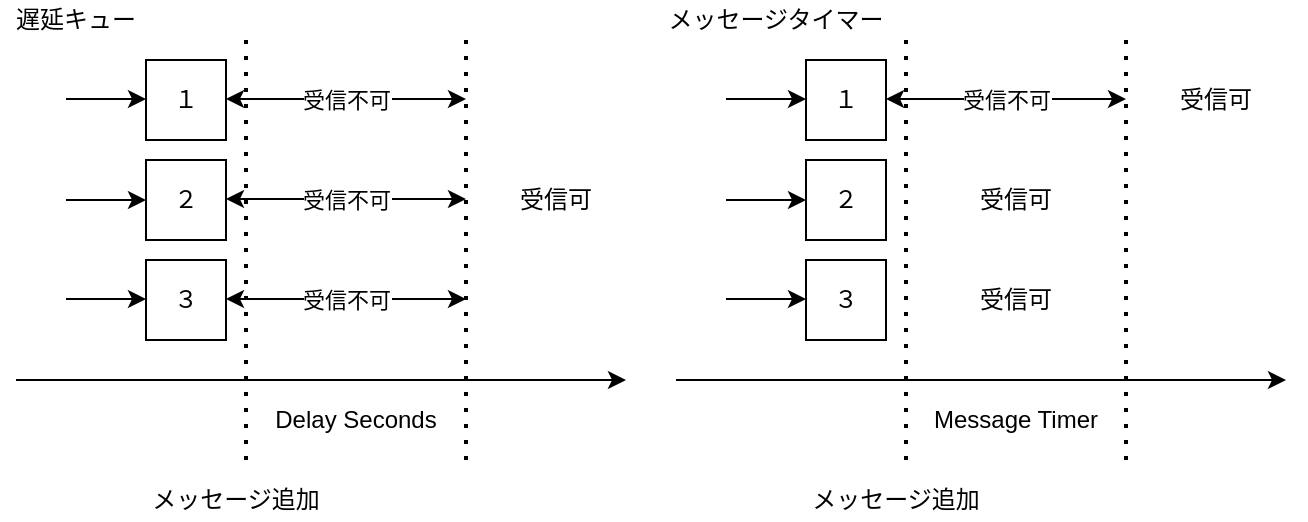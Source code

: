 <mxfile>
    <diagram id="ZskAnW4zReEhmuMch0XW" name="遅延キューとメッセージタイマー">
        <mxGraphModel dx="1422" dy="830" grid="1" gridSize="10" guides="1" tooltips="1" connect="1" arrows="1" fold="1" page="1" pageScale="1" pageWidth="827" pageHeight="1169" math="0" shadow="0">
            <root>
                <mxCell id="XVKmj2zB3kkLzwyx2e51-0"/>
                <mxCell id="XVKmj2zB3kkLzwyx2e51-1" parent="XVKmj2zB3kkLzwyx2e51-0"/>
                <mxCell id="XIjcC6iuTJefocXB7Vz5-0" value="" style="endArrow=classic;html=1;" edge="1" parent="XVKmj2zB3kkLzwyx2e51-1">
                    <mxGeometry width="50" height="50" relative="1" as="geometry">
                        <mxPoint x="15" y="200" as="sourcePoint"/>
                        <mxPoint x="320" y="200" as="targetPoint"/>
                    </mxGeometry>
                </mxCell>
                <mxCell id="XIjcC6iuTJefocXB7Vz5-1" value="" style="endArrow=classic;html=1;" edge="1" parent="XVKmj2zB3kkLzwyx2e51-1">
                    <mxGeometry width="50" height="50" relative="1" as="geometry">
                        <mxPoint x="40" y="59.5" as="sourcePoint"/>
                        <mxPoint x="80" y="59.5" as="targetPoint"/>
                    </mxGeometry>
                </mxCell>
                <mxCell id="XIjcC6iuTJefocXB7Vz5-2" value="１" style="rounded=0;whiteSpace=wrap;html=1;fillColor=none;" vertex="1" parent="XVKmj2zB3kkLzwyx2e51-1">
                    <mxGeometry x="80" y="40" width="40" height="40" as="geometry"/>
                </mxCell>
                <mxCell id="XIjcC6iuTJefocXB7Vz5-4" value="遅延キュー" style="text;html=1;strokeColor=none;fillColor=none;align=center;verticalAlign=middle;whiteSpace=wrap;rounded=0;" vertex="1" parent="XVKmj2zB3kkLzwyx2e51-1">
                    <mxGeometry x="10" y="10" width="70" height="20" as="geometry"/>
                </mxCell>
                <mxCell id="XIjcC6iuTJefocXB7Vz5-6" value="２" style="rounded=0;whiteSpace=wrap;html=1;fillColor=none;" vertex="1" parent="XVKmj2zB3kkLzwyx2e51-1">
                    <mxGeometry x="80" y="90" width="40" height="40" as="geometry"/>
                </mxCell>
                <mxCell id="XIjcC6iuTJefocXB7Vz5-7" value="３" style="rounded=0;whiteSpace=wrap;html=1;fillColor=none;" vertex="1" parent="XVKmj2zB3kkLzwyx2e51-1">
                    <mxGeometry x="80" y="140" width="40" height="40" as="geometry"/>
                </mxCell>
                <mxCell id="XIjcC6iuTJefocXB7Vz5-8" value="" style="endArrow=classic;html=1;" edge="1" parent="XVKmj2zB3kkLzwyx2e51-1">
                    <mxGeometry width="50" height="50" relative="1" as="geometry">
                        <mxPoint x="40" y="110" as="sourcePoint"/>
                        <mxPoint x="80" y="110" as="targetPoint"/>
                    </mxGeometry>
                </mxCell>
                <mxCell id="XIjcC6iuTJefocXB7Vz5-9" value="" style="endArrow=classic;html=1;" edge="1" parent="XVKmj2zB3kkLzwyx2e51-1">
                    <mxGeometry width="50" height="50" relative="1" as="geometry">
                        <mxPoint x="40" y="159.5" as="sourcePoint"/>
                        <mxPoint x="80" y="159.5" as="targetPoint"/>
                    </mxGeometry>
                </mxCell>
                <mxCell id="XIjcC6iuTJefocXB7Vz5-10" value="" style="endArrow=none;dashed=1;html=1;dashPattern=1 3;strokeWidth=2;" edge="1" parent="XVKmj2zB3kkLzwyx2e51-1">
                    <mxGeometry width="50" height="50" relative="1" as="geometry">
                        <mxPoint x="130" y="240" as="sourcePoint"/>
                        <mxPoint x="130" y="30" as="targetPoint"/>
                    </mxGeometry>
                </mxCell>
                <mxCell id="XIjcC6iuTJefocXB7Vz5-12" value="メッセージ追加" style="text;html=1;strokeColor=none;fillColor=none;align=center;verticalAlign=middle;whiteSpace=wrap;rounded=0;" vertex="1" parent="XVKmj2zB3kkLzwyx2e51-1">
                    <mxGeometry x="80" y="250" width="90" height="20" as="geometry"/>
                </mxCell>
                <mxCell id="XIjcC6iuTJefocXB7Vz5-15" value="Delay Seconds" style="text;html=1;strokeColor=none;fillColor=none;align=center;verticalAlign=middle;whiteSpace=wrap;rounded=0;" vertex="1" parent="XVKmj2zB3kkLzwyx2e51-1">
                    <mxGeometry x="140" y="210" width="90" height="20" as="geometry"/>
                </mxCell>
                <mxCell id="XIjcC6iuTJefocXB7Vz5-17" value="受信不可" style="endArrow=classic;startArrow=classic;html=1;" edge="1" parent="XVKmj2zB3kkLzwyx2e51-1">
                    <mxGeometry width="50" height="50" relative="1" as="geometry">
                        <mxPoint x="120" y="59.5" as="sourcePoint"/>
                        <mxPoint x="240" y="59.5" as="targetPoint"/>
                    </mxGeometry>
                </mxCell>
                <mxCell id="XIjcC6iuTJefocXB7Vz5-19" value="受信不可" style="endArrow=classic;startArrow=classic;html=1;" edge="1" parent="XVKmj2zB3kkLzwyx2e51-1">
                    <mxGeometry width="50" height="50" relative="1" as="geometry">
                        <mxPoint x="120" y="109.5" as="sourcePoint"/>
                        <mxPoint x="240" y="109.5" as="targetPoint"/>
                    </mxGeometry>
                </mxCell>
                <mxCell id="XIjcC6iuTJefocXB7Vz5-20" value="受信不可" style="endArrow=classic;startArrow=classic;html=1;" edge="1" parent="XVKmj2zB3kkLzwyx2e51-1">
                    <mxGeometry width="50" height="50" relative="1" as="geometry">
                        <mxPoint x="120" y="159.5" as="sourcePoint"/>
                        <mxPoint x="240" y="159.5" as="targetPoint"/>
                    </mxGeometry>
                </mxCell>
                <mxCell id="XIjcC6iuTJefocXB7Vz5-21" value="" style="endArrow=none;dashed=1;html=1;dashPattern=1 3;strokeWidth=2;" edge="1" parent="XVKmj2zB3kkLzwyx2e51-1">
                    <mxGeometry width="50" height="50" relative="1" as="geometry">
                        <mxPoint x="240" y="240" as="sourcePoint"/>
                        <mxPoint x="240" y="30" as="targetPoint"/>
                    </mxGeometry>
                </mxCell>
                <mxCell id="XIjcC6iuTJefocXB7Vz5-22" value="受信可" style="text;html=1;strokeColor=none;fillColor=none;align=center;verticalAlign=middle;whiteSpace=wrap;rounded=0;" vertex="1" parent="XVKmj2zB3kkLzwyx2e51-1">
                    <mxGeometry x="240" y="100" width="90" height="20" as="geometry"/>
                </mxCell>
                <mxCell id="XIjcC6iuTJefocXB7Vz5-23" value="" style="endArrow=classic;html=1;" edge="1" parent="XVKmj2zB3kkLzwyx2e51-1">
                    <mxGeometry width="50" height="50" relative="1" as="geometry">
                        <mxPoint x="345" y="200" as="sourcePoint"/>
                        <mxPoint x="650" y="200" as="targetPoint"/>
                    </mxGeometry>
                </mxCell>
                <mxCell id="XIjcC6iuTJefocXB7Vz5-24" value="" style="endArrow=classic;html=1;" edge="1" parent="XVKmj2zB3kkLzwyx2e51-1">
                    <mxGeometry width="50" height="50" relative="1" as="geometry">
                        <mxPoint x="370" y="59.5" as="sourcePoint"/>
                        <mxPoint x="410" y="59.5" as="targetPoint"/>
                    </mxGeometry>
                </mxCell>
                <mxCell id="XIjcC6iuTJefocXB7Vz5-25" value="１" style="rounded=0;whiteSpace=wrap;html=1;fillColor=none;" vertex="1" parent="XVKmj2zB3kkLzwyx2e51-1">
                    <mxGeometry x="410" y="40" width="40" height="40" as="geometry"/>
                </mxCell>
                <mxCell id="XIjcC6iuTJefocXB7Vz5-26" value="メッセージタイマー" style="text;html=1;strokeColor=none;fillColor=none;align=center;verticalAlign=middle;whiteSpace=wrap;rounded=0;" vertex="1" parent="XVKmj2zB3kkLzwyx2e51-1">
                    <mxGeometry x="340" y="10" width="110" height="20" as="geometry"/>
                </mxCell>
                <mxCell id="XIjcC6iuTJefocXB7Vz5-27" value="２" style="rounded=0;whiteSpace=wrap;html=1;fillColor=none;" vertex="1" parent="XVKmj2zB3kkLzwyx2e51-1">
                    <mxGeometry x="410" y="90" width="40" height="40" as="geometry"/>
                </mxCell>
                <mxCell id="XIjcC6iuTJefocXB7Vz5-28" value="３" style="rounded=0;whiteSpace=wrap;html=1;fillColor=none;" vertex="1" parent="XVKmj2zB3kkLzwyx2e51-1">
                    <mxGeometry x="410" y="140" width="40" height="40" as="geometry"/>
                </mxCell>
                <mxCell id="XIjcC6iuTJefocXB7Vz5-29" value="" style="endArrow=classic;html=1;" edge="1" parent="XVKmj2zB3kkLzwyx2e51-1">
                    <mxGeometry width="50" height="50" relative="1" as="geometry">
                        <mxPoint x="370" y="110" as="sourcePoint"/>
                        <mxPoint x="410" y="110" as="targetPoint"/>
                    </mxGeometry>
                </mxCell>
                <mxCell id="XIjcC6iuTJefocXB7Vz5-30" value="" style="endArrow=classic;html=1;" edge="1" parent="XVKmj2zB3kkLzwyx2e51-1">
                    <mxGeometry width="50" height="50" relative="1" as="geometry">
                        <mxPoint x="370" y="159.5" as="sourcePoint"/>
                        <mxPoint x="410" y="159.5" as="targetPoint"/>
                    </mxGeometry>
                </mxCell>
                <mxCell id="XIjcC6iuTJefocXB7Vz5-31" value="" style="endArrow=none;dashed=1;html=1;dashPattern=1 3;strokeWidth=2;" edge="1" parent="XVKmj2zB3kkLzwyx2e51-1">
                    <mxGeometry width="50" height="50" relative="1" as="geometry">
                        <mxPoint x="460" y="240" as="sourcePoint"/>
                        <mxPoint x="460" y="30" as="targetPoint"/>
                    </mxGeometry>
                </mxCell>
                <mxCell id="XIjcC6iuTJefocXB7Vz5-32" value="メッセージ追加" style="text;html=1;strokeColor=none;fillColor=none;align=center;verticalAlign=middle;whiteSpace=wrap;rounded=0;" vertex="1" parent="XVKmj2zB3kkLzwyx2e51-1">
                    <mxGeometry x="410" y="250" width="90" height="20" as="geometry"/>
                </mxCell>
                <mxCell id="XIjcC6iuTJefocXB7Vz5-33" value="Message Timer" style="text;html=1;strokeColor=none;fillColor=none;align=center;verticalAlign=middle;whiteSpace=wrap;rounded=0;" vertex="1" parent="XVKmj2zB3kkLzwyx2e51-1">
                    <mxGeometry x="470" y="210" width="90" height="20" as="geometry"/>
                </mxCell>
                <mxCell id="XIjcC6iuTJefocXB7Vz5-34" value="受信不可" style="endArrow=classic;startArrow=classic;html=1;" edge="1" parent="XVKmj2zB3kkLzwyx2e51-1">
                    <mxGeometry width="50" height="50" relative="1" as="geometry">
                        <mxPoint x="450" y="59.5" as="sourcePoint"/>
                        <mxPoint x="570" y="59.5" as="targetPoint"/>
                    </mxGeometry>
                </mxCell>
                <mxCell id="XIjcC6iuTJefocXB7Vz5-37" value="" style="endArrow=none;dashed=1;html=1;dashPattern=1 3;strokeWidth=2;" edge="1" parent="XVKmj2zB3kkLzwyx2e51-1">
                    <mxGeometry width="50" height="50" relative="1" as="geometry">
                        <mxPoint x="570" y="240" as="sourcePoint"/>
                        <mxPoint x="570" y="30" as="targetPoint"/>
                    </mxGeometry>
                </mxCell>
                <mxCell id="XIjcC6iuTJefocXB7Vz5-38" value="受信可" style="text;html=1;strokeColor=none;fillColor=none;align=center;verticalAlign=middle;whiteSpace=wrap;rounded=0;" vertex="1" parent="XVKmj2zB3kkLzwyx2e51-1">
                    <mxGeometry x="570" y="50" width="90" height="20" as="geometry"/>
                </mxCell>
                <mxCell id="XIjcC6iuTJefocXB7Vz5-39" value="受信可" style="text;html=1;strokeColor=none;fillColor=none;align=center;verticalAlign=middle;whiteSpace=wrap;rounded=0;" vertex="1" parent="XVKmj2zB3kkLzwyx2e51-1">
                    <mxGeometry x="470" y="100" width="90" height="20" as="geometry"/>
                </mxCell>
                <mxCell id="XIjcC6iuTJefocXB7Vz5-40" value="受信可" style="text;html=1;strokeColor=none;fillColor=none;align=center;verticalAlign=middle;whiteSpace=wrap;rounded=0;" vertex="1" parent="XVKmj2zB3kkLzwyx2e51-1">
                    <mxGeometry x="470" y="150" width="90" height="20" as="geometry"/>
                </mxCell>
            </root>
        </mxGraphModel>
    </diagram>
    <diagram id="nWQcHyqigEhxeMRISxra" name="Redshiftの構成">
        <mxGraphModel dx="1422" dy="830" grid="1" gridSize="10" guides="1" tooltips="1" connect="1" arrows="1" fold="1" page="1" pageScale="1" pageWidth="827" pageHeight="1169" math="0" shadow="0">
            <root>
                <mxCell id="GUm7zRhh-KJ9if9UynZF-0"/>
                <mxCell id="GUm7zRhh-KJ9if9UynZF-1" parent="GUm7zRhh-KJ9if9UynZF-0"/>
                <mxCell id="2W3m7iXVrk22qpuzCPFB-16" value="" style="rounded=0;whiteSpace=wrap;html=1;fillColor=none;" vertex="1" parent="GUm7zRhh-KJ9if9UynZF-1">
                    <mxGeometry x="20" y="20" width="660" height="370" as="geometry"/>
                </mxCell>
                <mxCell id="2W3m7iXVrk22qpuzCPFB-0" value="" style="strokeWidth=2;html=1;shape=mxgraph.flowchart.database;whiteSpace=wrap;" vertex="1" parent="GUm7zRhh-KJ9if9UynZF-1">
                    <mxGeometry x="90" y="285" width="60" height="40" as="geometry"/>
                </mxCell>
                <mxCell id="2W3m7iXVrk22qpuzCPFB-1" value="" style="strokeWidth=2;html=1;shape=mxgraph.flowchart.database;whiteSpace=wrap;" vertex="1" parent="GUm7zRhh-KJ9if9UynZF-1">
                    <mxGeometry x="130" y="315" width="60" height="40" as="geometry"/>
                </mxCell>
                <mxCell id="2W3m7iXVrk22qpuzCPFB-2" value="" style="strokeWidth=2;html=1;shape=mxgraph.flowchart.database;whiteSpace=wrap;" vertex="1" parent="GUm7zRhh-KJ9if9UynZF-1">
                    <mxGeometry x="50" y="315" width="60" height="40" as="geometry"/>
                </mxCell>
                <mxCell id="2W3m7iXVrk22qpuzCPFB-9" value="" style="strokeWidth=2;html=1;shape=mxgraph.flowchart.database;whiteSpace=wrap;" vertex="1" parent="GUm7zRhh-KJ9if9UynZF-1">
                    <mxGeometry x="240" y="285" width="60" height="40" as="geometry"/>
                </mxCell>
                <mxCell id="2W3m7iXVrk22qpuzCPFB-10" value="" style="strokeWidth=2;html=1;shape=mxgraph.flowchart.database;whiteSpace=wrap;" vertex="1" parent="GUm7zRhh-KJ9if9UynZF-1">
                    <mxGeometry x="280" y="315" width="60" height="40" as="geometry"/>
                </mxCell>
                <mxCell id="2W3m7iXVrk22qpuzCPFB-11" value="" style="strokeWidth=2;html=1;shape=mxgraph.flowchart.database;whiteSpace=wrap;" vertex="1" parent="GUm7zRhh-KJ9if9UynZF-1">
                    <mxGeometry x="200" y="315" width="60" height="40" as="geometry"/>
                </mxCell>
                <mxCell id="2W3m7iXVrk22qpuzCPFB-15" value="" style="outlineConnect=0;dashed=0;verticalLabelPosition=bottom;verticalAlign=top;align=center;html=1;shape=mxgraph.aws3.redshift;fillColor=#2E73B8;gradientColor=none;" vertex="1" parent="GUm7zRhh-KJ9if9UynZF-1">
                    <mxGeometry x="10" y="10" width="50" height="50" as="geometry"/>
                </mxCell>
                <mxCell id="2W3m7iXVrk22qpuzCPFB-18" value="コンピュートノード" style="rounded=0;whiteSpace=wrap;html=1;fillColor=none;verticalAlign=top;" vertex="1" parent="GUm7zRhh-KJ9if9UynZF-1">
                    <mxGeometry x="50" y="190" width="290" height="70" as="geometry"/>
                </mxCell>
                <mxCell id="2W3m7iXVrk22qpuzCPFB-37" style="edgeStyle=orthogonalEdgeStyle;rounded=0;orthogonalLoop=1;jettySize=auto;html=1;exitX=0.5;exitY=1;exitDx=0;exitDy=0;entryX=0.5;entryY=0;entryDx=0;entryDy=0;entryPerimeter=0;" edge="1" parent="GUm7zRhh-KJ9if9UynZF-1" source="2W3m7iXVrk22qpuzCPFB-19" target="2W3m7iXVrk22qpuzCPFB-0">
                    <mxGeometry relative="1" as="geometry"/>
                </mxCell>
                <mxCell id="2W3m7iXVrk22qpuzCPFB-19" value="スライス" style="rounded=0;whiteSpace=wrap;html=1;fillColor=none;verticalAlign=middle;" vertex="1" parent="GUm7zRhh-KJ9if9UynZF-1">
                    <mxGeometry x="60" y="220" width="130" height="30" as="geometry"/>
                </mxCell>
                <mxCell id="2W3m7iXVrk22qpuzCPFB-38" value="" style="edgeStyle=orthogonalEdgeStyle;rounded=0;orthogonalLoop=1;jettySize=auto;html=1;entryX=0.5;entryY=0;entryDx=0;entryDy=0;entryPerimeter=0;" edge="1" parent="GUm7zRhh-KJ9if9UynZF-1" source="2W3m7iXVrk22qpuzCPFB-20" target="2W3m7iXVrk22qpuzCPFB-9">
                    <mxGeometry relative="1" as="geometry"/>
                </mxCell>
                <mxCell id="2W3m7iXVrk22qpuzCPFB-20" value="スライス" style="rounded=0;whiteSpace=wrap;html=1;fillColor=none;verticalAlign=middle;" vertex="1" parent="GUm7zRhh-KJ9if9UynZF-1">
                    <mxGeometry x="205" y="220" width="130" height="30" as="geometry"/>
                </mxCell>
                <mxCell id="2W3m7iXVrk22qpuzCPFB-35" style="edgeStyle=orthogonalEdgeStyle;rounded=0;orthogonalLoop=1;jettySize=auto;html=1;exitX=0.5;exitY=1;exitDx=0;exitDy=0;entryX=0.5;entryY=0;entryDx=0;entryDy=0;" edge="1" parent="GUm7zRhh-KJ9if9UynZF-1" source="2W3m7iXVrk22qpuzCPFB-25" target="2W3m7iXVrk22qpuzCPFB-18">
                    <mxGeometry relative="1" as="geometry">
                        <Array as="points">
                            <mxPoint x="350" y="180"/>
                            <mxPoint x="195" y="180"/>
                        </Array>
                    </mxGeometry>
                </mxCell>
                <mxCell id="2W3m7iXVrk22qpuzCPFB-36" style="edgeStyle=orthogonalEdgeStyle;rounded=0;orthogonalLoop=1;jettySize=auto;html=1;exitX=0.5;exitY=1;exitDx=0;exitDy=0;entryX=0.5;entryY=0;entryDx=0;entryDy=0;" edge="1" parent="GUm7zRhh-KJ9if9UynZF-1" source="2W3m7iXVrk22qpuzCPFB-25" target="2W3m7iXVrk22qpuzCPFB-32">
                    <mxGeometry relative="1" as="geometry">
                        <Array as="points">
                            <mxPoint x="350" y="180"/>
                            <mxPoint x="505" y="180"/>
                        </Array>
                    </mxGeometry>
                </mxCell>
                <mxCell id="2W3m7iXVrk22qpuzCPFB-25" value="リーダーノード" style="rounded=0;whiteSpace=wrap;html=1;fillColor=none;verticalAlign=top;" vertex="1" parent="GUm7zRhh-KJ9if9UynZF-1">
                    <mxGeometry x="230" y="40" width="240" height="130" as="geometry"/>
                </mxCell>
                <mxCell id="2W3m7iXVrk22qpuzCPFB-26" value="" style="strokeWidth=2;html=1;shape=mxgraph.flowchart.database;whiteSpace=wrap;" vertex="1" parent="GUm7zRhh-KJ9if9UynZF-1">
                    <mxGeometry x="400" y="285" width="60" height="40" as="geometry"/>
                </mxCell>
                <mxCell id="2W3m7iXVrk22qpuzCPFB-27" value="" style="strokeWidth=2;html=1;shape=mxgraph.flowchart.database;whiteSpace=wrap;" vertex="1" parent="GUm7zRhh-KJ9if9UynZF-1">
                    <mxGeometry x="440" y="315" width="60" height="40" as="geometry"/>
                </mxCell>
                <mxCell id="2W3m7iXVrk22qpuzCPFB-28" value="" style="strokeWidth=2;html=1;shape=mxgraph.flowchart.database;whiteSpace=wrap;" vertex="1" parent="GUm7zRhh-KJ9if9UynZF-1">
                    <mxGeometry x="360" y="315" width="60" height="40" as="geometry"/>
                </mxCell>
                <mxCell id="2W3m7iXVrk22qpuzCPFB-29" value="" style="strokeWidth=2;html=1;shape=mxgraph.flowchart.database;whiteSpace=wrap;" vertex="1" parent="GUm7zRhh-KJ9if9UynZF-1">
                    <mxGeometry x="550" y="285" width="60" height="40" as="geometry"/>
                </mxCell>
                <mxCell id="2W3m7iXVrk22qpuzCPFB-30" value="" style="strokeWidth=2;html=1;shape=mxgraph.flowchart.database;whiteSpace=wrap;" vertex="1" parent="GUm7zRhh-KJ9if9UynZF-1">
                    <mxGeometry x="590" y="315" width="60" height="40" as="geometry"/>
                </mxCell>
                <mxCell id="2W3m7iXVrk22qpuzCPFB-31" value="" style="strokeWidth=2;html=1;shape=mxgraph.flowchart.database;whiteSpace=wrap;" vertex="1" parent="GUm7zRhh-KJ9if9UynZF-1">
                    <mxGeometry x="510" y="315" width="60" height="40" as="geometry"/>
                </mxCell>
                <mxCell id="2W3m7iXVrk22qpuzCPFB-32" value="コンピュートノード" style="rounded=0;whiteSpace=wrap;html=1;fillColor=none;verticalAlign=top;" vertex="1" parent="GUm7zRhh-KJ9if9UynZF-1">
                    <mxGeometry x="360" y="190" width="290" height="70" as="geometry"/>
                </mxCell>
                <mxCell id="2W3m7iXVrk22qpuzCPFB-39" style="edgeStyle=orthogonalEdgeStyle;rounded=0;orthogonalLoop=1;jettySize=auto;html=1;exitX=0.5;exitY=1;exitDx=0;exitDy=0;entryX=0.5;entryY=0;entryDx=0;entryDy=0;entryPerimeter=0;" edge="1" parent="GUm7zRhh-KJ9if9UynZF-1" source="2W3m7iXVrk22qpuzCPFB-33" target="2W3m7iXVrk22qpuzCPFB-26">
                    <mxGeometry relative="1" as="geometry"/>
                </mxCell>
                <mxCell id="2W3m7iXVrk22qpuzCPFB-33" value="スライス" style="rounded=0;whiteSpace=wrap;html=1;fillColor=none;verticalAlign=middle;" vertex="1" parent="GUm7zRhh-KJ9if9UynZF-1">
                    <mxGeometry x="370" y="220" width="130" height="30" as="geometry"/>
                </mxCell>
                <mxCell id="2W3m7iXVrk22qpuzCPFB-40" style="edgeStyle=orthogonalEdgeStyle;rounded=0;orthogonalLoop=1;jettySize=auto;html=1;exitX=0.5;exitY=1;exitDx=0;exitDy=0;entryX=0.5;entryY=0;entryDx=0;entryDy=0;entryPerimeter=0;" edge="1" parent="GUm7zRhh-KJ9if9UynZF-1" source="2W3m7iXVrk22qpuzCPFB-34" target="2W3m7iXVrk22qpuzCPFB-29">
                    <mxGeometry relative="1" as="geometry"/>
                </mxCell>
                <mxCell id="2W3m7iXVrk22qpuzCPFB-34" value="スライス" style="rounded=0;whiteSpace=wrap;html=1;fillColor=none;verticalAlign=middle;" vertex="1" parent="GUm7zRhh-KJ9if9UynZF-1">
                    <mxGeometry x="510" y="220" width="130" height="30" as="geometry"/>
                </mxCell>
                <mxCell id="2W3m7iXVrk22qpuzCPFB-12" value="" style="strokeWidth=2;html=1;shape=mxgraph.flowchart.database;whiteSpace=wrap;" vertex="1" parent="GUm7zRhh-KJ9if9UynZF-1">
                    <mxGeometry x="320" y="80" width="60" height="40" as="geometry"/>
                </mxCell>
                <mxCell id="2W3m7iXVrk22qpuzCPFB-13" value="" style="strokeWidth=2;html=1;shape=mxgraph.flowchart.database;whiteSpace=wrap;" vertex="1" parent="GUm7zRhh-KJ9if9UynZF-1">
                    <mxGeometry x="360" y="110" width="60" height="40" as="geometry"/>
                </mxCell>
                <mxCell id="2W3m7iXVrk22qpuzCPFB-14" value="" style="strokeWidth=2;html=1;shape=mxgraph.flowchart.database;whiteSpace=wrap;" vertex="1" parent="GUm7zRhh-KJ9if9UynZF-1">
                    <mxGeometry x="280" y="110" width="60" height="40" as="geometry"/>
                </mxCell>
                <mxCell id="2W3m7iXVrk22qpuzCPFB-41" value="Redshiftクラスタ" style="text;html=1;strokeColor=none;fillColor=none;align=center;verticalAlign=middle;whiteSpace=wrap;rounded=0;" vertex="1" parent="GUm7zRhh-KJ9if9UynZF-1">
                    <mxGeometry x="60" y="25" width="110" height="20" as="geometry"/>
                </mxCell>
            </root>
        </mxGraphModel>
    </diagram>
    <diagram id="3937Sx6mrg3jVrlZ0Cja" name="Auroraの構成要素">
        <mxGraphModel dx="1422" dy="830" grid="1" gridSize="10" guides="1" tooltips="1" connect="1" arrows="1" fold="1" page="1" pageScale="1" pageWidth="827" pageHeight="1169" math="0" shadow="0">
            <root>
                <mxCell id="t3JRFxsmLGdS5MA3n8nu-0"/>
                <mxCell id="t3JRFxsmLGdS5MA3n8nu-1" parent="t3JRFxsmLGdS5MA3n8nu-0"/>
                <mxCell id="t3JRFxsmLGdS5MA3n8nu-26" value="Availability zone" style="outlineConnect=0;gradientColor=none;html=1;whiteSpace=wrap;fontSize=12;fontStyle=0;shape=mxgraph.aws4.group;grIcon=mxgraph.aws4.group_availability_zone;strokeColor=#E8E8E8;fillColor=none;verticalAlign=top;align=left;spacingLeft=30;fontColor=#E8E8E8;dashed=1;" parent="t3JRFxsmLGdS5MA3n8nu-1" vertex="1">
                    <mxGeometry x="200" y="40" width="170" height="380" as="geometry"/>
                </mxCell>
                <mxCell id="t3JRFxsmLGdS5MA3n8nu-15" value="" style="rounded=0;whiteSpace=wrap;html=1;fontColor=#999999;fillColor=none;" parent="t3JRFxsmLGdS5MA3n8nu-1" vertex="1">
                    <mxGeometry x="40" y="80" width="510" height="330" as="geometry"/>
                </mxCell>
                <mxCell id="t3JRFxsmLGdS5MA3n8nu-2" value="Region" style="outlineConnect=0;gradientColor=none;html=1;whiteSpace=wrap;fontSize=12;fontStyle=0;shape=mxgraph.aws4.group;grIcon=mxgraph.aws4.group_region;strokeColor=#B6BABF;fillColor=none;verticalAlign=top;align=left;spacingLeft=30;fontColor=#B6BABF;dashed=1;" parent="t3JRFxsmLGdS5MA3n8nu-1" vertex="1">
                    <mxGeometry x="10" y="10" width="560" height="420" as="geometry"/>
                </mxCell>
                <mxCell id="t3JRFxsmLGdS5MA3n8nu-3" value="Availability zone" style="outlineConnect=0;gradientColor=none;html=1;whiteSpace=wrap;fontSize=12;fontStyle=0;shape=mxgraph.aws4.group;grIcon=mxgraph.aws4.group_availability_zone;strokeColor=#E8E8E8;fillColor=none;verticalAlign=top;align=left;spacingLeft=30;fontColor=#E8E8E8;dashed=1;" parent="t3JRFxsmLGdS5MA3n8nu-1" vertex="1">
                    <mxGeometry x="20" y="40" width="170" height="380" as="geometry"/>
                </mxCell>
                <mxCell id="t3JRFxsmLGdS5MA3n8nu-10" value="" style="strokeWidth=2;html=1;shape=mxgraph.flowchart.database;whiteSpace=wrap;fontColor=#999999;" parent="t3JRFxsmLGdS5MA3n8nu-1" vertex="1">
                    <mxGeometry x="60" y="360" width="50" height="30" as="geometry"/>
                </mxCell>
                <mxCell id="t3JRFxsmLGdS5MA3n8nu-11" value="" style="strokeWidth=2;html=1;shape=mxgraph.flowchart.database;whiteSpace=wrap;fontColor=#999999;" parent="t3JRFxsmLGdS5MA3n8nu-1" vertex="1">
                    <mxGeometry x="120" y="360" width="50" height="30" as="geometry"/>
                </mxCell>
                <mxCell id="t3JRFxsmLGdS5MA3n8nu-14" value="" style="points=[[0,0,0],[0.25,0,0],[0.5,0,0],[0.75,0,0],[1,0,0],[0,1,0],[0.25,1,0],[0.5,1,0],[0.75,1,0],[1,1,0],[0,0.25,0],[0,0.5,0],[0,0.75,0],[1,0.25,0],[1,0.5,0],[1,0.75,0]];outlineConnect=0;fontColor=#232F3E;gradientColor=#4D72F3;gradientDirection=north;fillColor=#3334B9;strokeColor=#ffffff;dashed=0;verticalLabelPosition=bottom;verticalAlign=top;align=center;html=1;fontSize=12;fontStyle=0;aspect=fixed;shape=mxgraph.aws4.resourceIcon;resIcon=mxgraph.aws4.aurora;" parent="t3JRFxsmLGdS5MA3n8nu-1" vertex="1">
                    <mxGeometry x="30" y="70" width="50" height="50" as="geometry"/>
                </mxCell>
                <mxCell id="t3JRFxsmLGdS5MA3n8nu-57" style="edgeStyle=orthogonalEdgeStyle;rounded=0;orthogonalLoop=1;jettySize=auto;html=1;exitX=0.5;exitY=0.98;exitDx=0;exitDy=0;exitPerimeter=0;fontColor=#999999;" parent="t3JRFxsmLGdS5MA3n8nu-1" source="t3JRFxsmLGdS5MA3n8nu-18" target="t3JRFxsmLGdS5MA3n8nu-24" edge="1">
                    <mxGeometry relative="1" as="geometry"/>
                </mxCell>
                <mxCell id="t3JRFxsmLGdS5MA3n8nu-18" value="" style="outlineConnect=0;dashed=0;verticalLabelPosition=bottom;verticalAlign=top;align=center;html=1;shape=mxgraph.aws3.rds_db_instance;fillColor=#2E73B8;gradientColor=none;fontColor=#999999;" parent="t3JRFxsmLGdS5MA3n8nu-1" vertex="1">
                    <mxGeometry x="95" y="130" width="40" height="40" as="geometry"/>
                </mxCell>
                <mxCell id="t3JRFxsmLGdS5MA3n8nu-59" style="edgeStyle=orthogonalEdgeStyle;rounded=0;orthogonalLoop=1;jettySize=auto;html=1;entryX=0.5;entryY=0;entryDx=0;entryDy=0;fontColor=#999999;" parent="t3JRFxsmLGdS5MA3n8nu-1" source="t3JRFxsmLGdS5MA3n8nu-19" target="t3JRFxsmLGdS5MA3n8nu-35" edge="1">
                    <mxGeometry relative="1" as="geometry"/>
                </mxCell>
                <mxCell id="t3JRFxsmLGdS5MA3n8nu-19" value="" style="outlineConnect=0;dashed=0;verticalLabelPosition=bottom;verticalAlign=top;align=center;html=1;shape=mxgraph.aws3.rds_db_instance_read_replica;fillColor=#2E73B8;gradientColor=none;fontColor=#999999;" parent="t3JRFxsmLGdS5MA3n8nu-1" vertex="1">
                    <mxGeometry x="265" y="130" width="40" height="40" as="geometry"/>
                </mxCell>
                <mxCell id="t3JRFxsmLGdS5MA3n8nu-21" value="&lt;span style=&quot;color: rgb(153 , 153 , 153) ; font-family: &amp;#34;helvetica&amp;#34; ; font-size: 12px ; font-style: normal ; font-weight: 400 ; letter-spacing: normal ; text-align: center ; text-indent: 0px ; text-transform: none ; word-spacing: 0px ; display: inline ; float: none&quot;&gt;Auroraクラスタ&lt;/span&gt;" style="text;html=1;strokeColor=none;fillColor=none;align=center;verticalAlign=middle;whiteSpace=wrap;rounded=0;fontColor=#999999;" parent="t3JRFxsmLGdS5MA3n8nu-1" vertex="1">
                    <mxGeometry x="80" y="80" width="100" height="20" as="geometry"/>
                </mxCell>
                <mxCell id="t3JRFxsmLGdS5MA3n8nu-22" value="Transaction&lt;span style=&quot;color: rgba(0 , 0 , 0 , 0) ; font-family: monospace ; font-size: 0px&quot;&gt;%3CmxGraphModel%3E%3Croot%3E%3CmxCell%20id%3D%220%22%2F%3E%3CmxCell%20id%3D%221%22%20parent%3D%220%22%2F%3E%3CmxCell%20id%3D%222%22%20value%3D%22SQL%20Execute%22%20style%3D%22rounded%3D0%3BwhiteSpace%3Dwrap%3Bhtml%3D1%3BfontColor%3D%23999999%3B%22%20vertex%3D%221%22%20parent%3D%221%22%3E%3CmxGeometry%20x%3D%2250%22%20y%3D%22190%22%20width%3D%22110%22%20height%3D%2230%22%20as%3D%22geometry%22%2F%3E%3C%2FmxCell%3E%3C%2Froot%3E%3C%2FmxGraphModel%3E&lt;/span&gt;" style="rounded=0;whiteSpace=wrap;html=1;fontColor=#999999;" parent="t3JRFxsmLGdS5MA3n8nu-1" vertex="1">
                    <mxGeometry x="50" y="220" width="130" height="30" as="geometry"/>
                </mxCell>
                <mxCell id="t3JRFxsmLGdS5MA3n8nu-23" value="Cache" style="rounded=0;whiteSpace=wrap;html=1;fontColor=#999999;" parent="t3JRFxsmLGdS5MA3n8nu-1" vertex="1">
                    <mxGeometry x="50" y="270" width="130" height="30" as="geometry"/>
                </mxCell>
                <mxCell id="t3JRFxsmLGdS5MA3n8nu-24" value="クラスタボリューム" style="rounded=0;whiteSpace=wrap;html=1;fillColor=none;fontColor=#999999;align=left;verticalAlign=top;" parent="t3JRFxsmLGdS5MA3n8nu-1" vertex="1">
                    <mxGeometry x="50" y="320" width="130" height="80" as="geometry"/>
                </mxCell>
                <mxCell id="t3JRFxsmLGdS5MA3n8nu-27" value="SQL Execute" style="rounded=0;whiteSpace=wrap;html=1;fontColor=#999999;" parent="t3JRFxsmLGdS5MA3n8nu-1" vertex="1">
                    <mxGeometry x="220" y="190" width="130" height="30" as="geometry"/>
                </mxCell>
                <mxCell id="t3JRFxsmLGdS5MA3n8nu-28" value="" style="strokeWidth=2;html=1;shape=mxgraph.flowchart.database;whiteSpace=wrap;fontColor=#999999;" parent="t3JRFxsmLGdS5MA3n8nu-1" vertex="1">
                    <mxGeometry x="230" y="360" width="50" height="30" as="geometry"/>
                </mxCell>
                <mxCell id="t3JRFxsmLGdS5MA3n8nu-29" value="" style="strokeWidth=2;html=1;shape=mxgraph.flowchart.database;whiteSpace=wrap;fontColor=#999999;" parent="t3JRFxsmLGdS5MA3n8nu-1" vertex="1">
                    <mxGeometry x="290" y="360" width="50" height="30" as="geometry"/>
                </mxCell>
                <mxCell id="t3JRFxsmLGdS5MA3n8nu-33" value="Transaction&lt;span style=&quot;color: rgba(0 , 0 , 0 , 0) ; font-family: monospace ; font-size: 0px&quot;&gt;%3CmxGraphModel%3E%3Croot%3E%3CmxCell%20id%3D%220%22%2F%3E%3CmxCell%20id%3D%221%22%20parent%3D%220%22%2F%3E%3CmxCell%20id%3D%222%22%20value%3D%22SQL%20Execute%22%20style%3D%22rounded%3D0%3BwhiteSpace%3Dwrap%3Bhtml%3D1%3BfontColor%3D%23999999%3B%22%20vertex%3D%221%22%20parent%3D%221%22%3E%3CmxGeometry%20x%3D%2250%22%20y%3D%22190%22%20width%3D%22110%22%20height%3D%2230%22%20as%3D%22geometry%22%2F%3E%3C%2FmxCell%3E%3C%2Froot%3E%3C%2FmxGraphModel%3E&lt;/span&gt;" style="rounded=0;whiteSpace=wrap;html=1;fontColor=#999999;" parent="t3JRFxsmLGdS5MA3n8nu-1" vertex="1">
                    <mxGeometry x="220" y="220" width="130" height="30" as="geometry"/>
                </mxCell>
                <mxCell id="t3JRFxsmLGdS5MA3n8nu-34" value="Cache" style="rounded=0;whiteSpace=wrap;html=1;fontColor=#999999;" parent="t3JRFxsmLGdS5MA3n8nu-1" vertex="1">
                    <mxGeometry x="220" y="270" width="130" height="30" as="geometry"/>
                </mxCell>
                <mxCell id="t3JRFxsmLGdS5MA3n8nu-35" value="クラスタボリューム" style="rounded=0;whiteSpace=wrap;html=1;fillColor=none;fontColor=#999999;align=left;verticalAlign=top;" parent="t3JRFxsmLGdS5MA3n8nu-1" vertex="1">
                    <mxGeometry x="220" y="320" width="130" height="80" as="geometry"/>
                </mxCell>
                <mxCell id="t3JRFxsmLGdS5MA3n8nu-46" value="Availability zone" style="outlineConnect=0;gradientColor=none;html=1;whiteSpace=wrap;fontSize=12;fontStyle=0;shape=mxgraph.aws4.group;grIcon=mxgraph.aws4.group_availability_zone;strokeColor=#E8E8E8;fillColor=none;verticalAlign=top;align=left;spacingLeft=30;fontColor=#E8E8E8;dashed=1;" parent="t3JRFxsmLGdS5MA3n8nu-1" vertex="1">
                    <mxGeometry x="380" y="40" width="180" height="380" as="geometry"/>
                </mxCell>
                <mxCell id="t3JRFxsmLGdS5MA3n8nu-48" value="" style="strokeWidth=2;html=1;shape=mxgraph.flowchart.database;whiteSpace=wrap;fontColor=#999999;" parent="t3JRFxsmLGdS5MA3n8nu-1" vertex="1">
                    <mxGeometry x="410" y="360" width="50" height="30" as="geometry"/>
                </mxCell>
                <mxCell id="t3JRFxsmLGdS5MA3n8nu-49" value="" style="strokeWidth=2;html=1;shape=mxgraph.flowchart.database;whiteSpace=wrap;fontColor=#999999;" parent="t3JRFxsmLGdS5MA3n8nu-1" vertex="1">
                    <mxGeometry x="470" y="360" width="50" height="30" as="geometry"/>
                </mxCell>
                <mxCell id="t3JRFxsmLGdS5MA3n8nu-55" value="クラスタボリューム" style="rounded=0;whiteSpace=wrap;html=1;fillColor=none;fontColor=#999999;align=left;verticalAlign=top;" parent="t3JRFxsmLGdS5MA3n8nu-1" vertex="1">
                    <mxGeometry x="400" y="320" width="130" height="80" as="geometry"/>
                </mxCell>
                <mxCell id="t3JRFxsmLGdS5MA3n8nu-58" style="edgeStyle=orthogonalEdgeStyle;rounded=0;orthogonalLoop=1;jettySize=auto;html=1;entryX=0.5;entryY=0;entryDx=0;entryDy=0;fontColor=#999999;" parent="t3JRFxsmLGdS5MA3n8nu-1" source="t3JRFxsmLGdS5MA3n8nu-56" target="t3JRFxsmLGdS5MA3n8nu-55" edge="1">
                    <mxGeometry relative="1" as="geometry"/>
                </mxCell>
                <mxCell id="t3JRFxsmLGdS5MA3n8nu-56" value="" style="outlineConnect=0;dashed=0;verticalLabelPosition=bottom;verticalAlign=top;align=center;html=1;shape=mxgraph.aws3.rds_db_instance_read_replica;fillColor=#2E73B8;gradientColor=none;fontColor=#999999;" parent="t3JRFxsmLGdS5MA3n8nu-1" vertex="1">
                    <mxGeometry x="445" y="130" width="40" height="40" as="geometry"/>
                </mxCell>
                <mxCell id="t3JRFxsmLGdS5MA3n8nu-4" value="SQL Execute" style="rounded=0;whiteSpace=wrap;html=1;fontColor=#999999;" parent="t3JRFxsmLGdS5MA3n8nu-1" vertex="1">
                    <mxGeometry x="50" y="190" width="130" height="30" as="geometry"/>
                </mxCell>
                <mxCell id="t3JRFxsmLGdS5MA3n8nu-47" value="SQL Execute" style="rounded=0;whiteSpace=wrap;html=1;fontColor=#999999;" parent="t3JRFxsmLGdS5MA3n8nu-1" vertex="1">
                    <mxGeometry x="400" y="190" width="130" height="30" as="geometry"/>
                </mxCell>
                <mxCell id="t3JRFxsmLGdS5MA3n8nu-53" value="Transaction&lt;span style=&quot;color: rgba(0 , 0 , 0 , 0) ; font-family: monospace ; font-size: 0px&quot;&gt;%3CmxGraphModel%3E%3Croot%3E%3CmxCell%20id%3D%220%22%2F%3E%3CmxCell%20id%3D%221%22%20parent%3D%220%22%2F%3E%3CmxCell%20id%3D%222%22%20value%3D%22SQL%20Execute%22%20style%3D%22rounded%3D0%3BwhiteSpace%3Dwrap%3Bhtml%3D1%3BfontColor%3D%23999999%3B%22%20vertex%3D%221%22%20parent%3D%221%22%3E%3CmxGeometry%20x%3D%2250%22%20y%3D%22190%22%20width%3D%22110%22%20height%3D%2230%22%20as%3D%22geometry%22%2F%3E%3C%2FmxCell%3E%3C%2Froot%3E%3C%2FmxGraphModel%3E&lt;/span&gt;" style="rounded=0;whiteSpace=wrap;html=1;fontColor=#999999;" parent="t3JRFxsmLGdS5MA3n8nu-1" vertex="1">
                    <mxGeometry x="400" y="220" width="130" height="30" as="geometry"/>
                </mxCell>
                <mxCell id="t3JRFxsmLGdS5MA3n8nu-54" value="Cache" style="rounded=0;whiteSpace=wrap;html=1;fontColor=#999999;" parent="t3JRFxsmLGdS5MA3n8nu-1" vertex="1">
                    <mxGeometry x="400" y="270" width="130" height="30" as="geometry"/>
                </mxCell>
            </root>
        </mxGraphModel>
    </diagram>
    <diagram id="vu3ZDydbV9aOx110c9WJ" name="Storage Gateway">
        <mxGraphModel dx="1422" dy="830" grid="1" gridSize="10" guides="1" tooltips="1" connect="1" arrows="1" fold="1" page="1" pageScale="1" pageWidth="827" pageHeight="1169" math="0" shadow="0">
            <root>
                <mxCell id="IOKurdRcrIk726-1JUdn-0"/>
                <mxCell id="IOKurdRcrIk726-1JUdn-1" parent="IOKurdRcrIk726-1JUdn-0"/>
                <mxCell id="IOKurdRcrIk726-1JUdn-4" value="企業データセンター" style="rounded=1;arcSize=10;dashed=0;fillColor=none;gradientColor=none;strokeWidth=2;fontColor=#999999;verticalAlign=top;" parent="IOKurdRcrIk726-1JUdn-1" vertex="1">
                    <mxGeometry x="10" y="30" width="180" height="170" as="geometry"/>
                </mxCell>
                <mxCell id="IOKurdRcrIk726-1JUdn-5" value="" style="dashed=0;html=1;shape=mxgraph.aws3.corporate_data_center;fillColor=#7D7C7C;gradientColor=none;dashed=0;" parent="IOKurdRcrIk726-1JUdn-1" vertex="1">
                    <mxGeometry x="30" y="10" width="30" height="42" as="geometry"/>
                </mxCell>
                <mxCell id="IOKurdRcrIk726-1JUdn-10" value="" style="rounded=1;arcSize=10;dashed=0;fillColor=none;gradientColor=none;strokeWidth=2;fontColor=#999999;" parent="IOKurdRcrIk726-1JUdn-1" vertex="1">
                    <mxGeometry x="380" y="30" width="190" height="170" as="geometry"/>
                </mxCell>
                <mxCell id="IOKurdRcrIk726-1JUdn-11" value="" style="dashed=0;html=1;shape=mxgraph.aws3.cloud;fillColor=#F58536;gradientColor=none;dashed=0;fontColor=#999999;" parent="IOKurdRcrIk726-1JUdn-1" vertex="1">
                    <mxGeometry x="400" y="10" width="52" height="36" as="geometry"/>
                </mxCell>
                <mxCell id="IOKurdRcrIk726-1JUdn-14" value="" style="outlineConnect=0;dashed=0;verticalLabelPosition=bottom;verticalAlign=top;align=center;html=1;shape=mxgraph.aws3.internet_2;fillColor=#D2D3D3;gradientColor=none;fontColor=#999999;" parent="IOKurdRcrIk726-1JUdn-1" vertex="1">
                    <mxGeometry x="250.5" y="10" width="79.5" height="54" as="geometry"/>
                </mxCell>
                <mxCell id="IOKurdRcrIk726-1JUdn-19" style="edgeStyle=orthogonalEdgeStyle;rounded=0;orthogonalLoop=1;jettySize=auto;html=1;entryX=0;entryY=0.5;entryDx=0;entryDy=0;entryPerimeter=0;fontColor=#999999;" parent="IOKurdRcrIk726-1JUdn-1" source="IOKurdRcrIk726-1JUdn-8" target="IOKurdRcrIk726-1JUdn-17" edge="1">
                    <mxGeometry relative="1" as="geometry"/>
                </mxCell>
                <mxCell id="IOKurdRcrIk726-1JUdn-8" value="Traditional&lt;br&gt;セーバー" style="pointerEvents=1;shadow=0;dashed=0;html=1;strokeColor=none;labelPosition=center;verticalLabelPosition=bottom;verticalAlign=top;outlineConnect=0;align=center;shape=mxgraph.office.servers.server_generic;fillColor=#CCCBCB;fontColor=#999999;" parent="IOKurdRcrIk726-1JUdn-1" vertex="1">
                    <mxGeometry x="50" y="79" width="27" height="52" as="geometry"/>
                </mxCell>
                <mxCell id="IOKurdRcrIk726-1JUdn-17" value="&lt;font color=&quot;#999999&quot;&gt;S3 Glacier&lt;/font&gt;" style="points=[[0,0,0],[0.25,0,0],[0.5,0,0],[0.75,0,0],[1,0,0],[0,1,0],[0.25,1,0],[0.5,1,0],[0.75,1,0],[1,1,0],[0,0.25,0],[0,0.5,0],[0,0.75,0],[1,0.25,0],[1,0.5,0],[1,0.75,0]];outlineConnect=0;fontColor=#232F3E;gradientColor=#60A337;gradientDirection=north;fillColor=#277116;strokeColor=#ffffff;dashed=0;verticalLabelPosition=bottom;verticalAlign=top;align=center;html=1;fontSize=12;fontStyle=0;aspect=fixed;shape=mxgraph.aws4.resourceIcon;resIcon=mxgraph.aws4.glacier;" parent="IOKurdRcrIk726-1JUdn-1" vertex="1">
                    <mxGeometry x="490" y="81" width="48" height="48" as="geometry"/>
                </mxCell>
                <mxCell id="IOKurdRcrIk726-1JUdn-9" value="Storage &lt;br&gt;Gateway" style="outlineConnect=0;dashed=0;verticalLabelPosition=bottom;verticalAlign=top;align=center;html=1;shape=mxgraph.aws3.storage_gateway;fillColor=#E05243;gradientColor=none;fontColor=#999999;" parent="IOKurdRcrIk726-1JUdn-1" vertex="1">
                    <mxGeometry x="120" y="80" width="40" height="50" as="geometry"/>
                </mxCell>
                <mxCell id="IOKurdRcrIk726-1JUdn-13" value="VPN接続" style="outlineConnect=0;dashed=0;verticalLabelPosition=bottom;verticalAlign=top;align=center;html=1;shape=mxgraph.aws3.vpn_connection;fillColor=#F58534;gradientColor=none;fontColor=#999999;" parent="IOKurdRcrIk726-1JUdn-1" vertex="1">
                    <mxGeometry x="220" y="81" width="58.5" height="50" as="geometry"/>
                </mxCell>
                <mxCell id="IOKurdRcrIk726-1JUdn-12" value="Direct&lt;br&gt;Connect" style="outlineConnect=0;dashed=0;verticalLabelPosition=bottom;verticalAlign=top;align=center;html=1;shape=mxgraph.aws3.direct_connect;fillColor=#F58536;gradientColor=none;fontColor=#999999;" parent="IOKurdRcrIk726-1JUdn-1" vertex="1">
                    <mxGeometry x="310" y="81" width="40" height="50" as="geometry"/>
                </mxCell>
                <mxCell id="IOKurdRcrIk726-1JUdn-16" value="&lt;font color=&quot;#999999&quot;&gt;S3&lt;/font&gt;" style="points=[[0,0,0],[0.25,0,0],[0.5,0,0],[0.75,0,0],[1,0,0],[0,1,0],[0.25,1,0],[0.5,1,0],[0.75,1,0],[1,1,0],[0,0.25,0],[0,0.5,0],[0,0.75,0],[1,0.25,0],[1,0.5,0],[1,0.75,0]];outlineConnect=0;fontColor=#232F3E;gradientColor=#60A337;gradientDirection=north;fillColor=#277116;strokeColor=#ffffff;dashed=0;verticalLabelPosition=bottom;verticalAlign=top;align=center;html=1;fontSize=12;fontStyle=0;aspect=fixed;shape=mxgraph.aws4.resourceIcon;resIcon=mxgraph.aws4.s3;" parent="IOKurdRcrIk726-1JUdn-1" vertex="1">
                    <mxGeometry x="414" y="81" width="50" height="50" as="geometry"/>
                </mxCell>
                <mxCell id="IOKurdRcrIk726-1JUdn-22" value="" style="rounded=1;arcSize=10;dashed=0;fillColor=none;gradientColor=none;strokeWidth=2;fontColor=#999999;" parent="IOKurdRcrIk726-1JUdn-1" vertex="1">
                    <mxGeometry x="10" y="270" width="390" height="170" as="geometry"/>
                </mxCell>
                <mxCell id="IOKurdRcrIk726-1JUdn-23" value="" style="dashed=0;html=1;shape=mxgraph.aws3.cloud;fillColor=#F58536;gradientColor=none;dashed=0;fontColor=#999999;" parent="IOKurdRcrIk726-1JUdn-1" vertex="1">
                    <mxGeometry x="30" y="250" width="52" height="36" as="geometry"/>
                </mxCell>
                <mxCell id="IOKurdRcrIk726-1JUdn-28" style="edgeStyle=orthogonalEdgeStyle;rounded=0;orthogonalLoop=1;jettySize=auto;html=1;fontColor=#999999;" parent="IOKurdRcrIk726-1JUdn-1" source="IOKurdRcrIk726-1JUdn-24" target="IOKurdRcrIk726-1JUdn-27" edge="1">
                    <mxGeometry relative="1" as="geometry"/>
                </mxCell>
                <mxCell id="IOKurdRcrIk726-1JUdn-24" value="EC2" style="outlineConnect=0;dashed=0;verticalLabelPosition=bottom;verticalAlign=top;align=center;html=1;shape=mxgraph.aws3.ec2;fillColor=#F58534;gradientColor=none;fontColor=#999999;" parent="IOKurdRcrIk726-1JUdn-1" vertex="1">
                    <mxGeometry x="42.5" y="320" width="42" height="50" as="geometry"/>
                </mxCell>
                <mxCell id="IOKurdRcrIk726-1JUdn-25" value="Storage &lt;br&gt;Gateway" style="outlineConnect=0;dashed=0;verticalLabelPosition=bottom;verticalAlign=top;align=center;html=1;shape=mxgraph.aws3.storage_gateway;fillColor=#E05243;gradientColor=none;fontColor=#999999;" parent="IOKurdRcrIk726-1JUdn-1" vertex="1">
                    <mxGeometry x="120" y="320" width="40" height="50" as="geometry"/>
                </mxCell>
                <mxCell id="IOKurdRcrIk726-1JUdn-26" value="&lt;font color=&quot;#999999&quot;&gt;S3&lt;/font&gt;" style="points=[[0,0,0],[0.25,0,0],[0.5,0,0],[0.75,0,0],[1,0,0],[0,1,0],[0.25,1,0],[0.5,1,0],[0.75,1,0],[1,1,0],[0,0.25,0],[0,0.5,0],[0,0.75,0],[1,0.25,0],[1,0.5,0],[1,0.75,0]];outlineConnect=0;fontColor=#232F3E;gradientColor=#60A337;gradientDirection=north;fillColor=#277116;strokeColor=#ffffff;dashed=0;verticalLabelPosition=bottom;verticalAlign=top;align=center;html=1;fontSize=12;fontStyle=0;aspect=fixed;shape=mxgraph.aws4.resourceIcon;resIcon=mxgraph.aws4.s3;" parent="IOKurdRcrIk726-1JUdn-1" vertex="1">
                    <mxGeometry x="240" y="320" width="50" height="50" as="geometry"/>
                </mxCell>
                <mxCell id="IOKurdRcrIk726-1JUdn-27" value="&lt;font color=&quot;#999999&quot;&gt;S3 Glacier&lt;/font&gt;" style="points=[[0,0,0],[0.25,0,0],[0.5,0,0],[0.75,0,0],[1,0,0],[0,1,0],[0.25,1,0],[0.5,1,0],[0.75,1,0],[1,1,0],[0,0.25,0],[0,0.5,0],[0,0.75,0],[1,0.25,0],[1,0.5,0],[1,0.75,0]];outlineConnect=0;fontColor=#232F3E;gradientColor=#60A337;gradientDirection=north;fillColor=#277116;strokeColor=#ffffff;dashed=0;verticalLabelPosition=bottom;verticalAlign=top;align=center;html=1;fontSize=12;fontStyle=0;aspect=fixed;shape=mxgraph.aws4.resourceIcon;resIcon=mxgraph.aws4.glacier;" parent="IOKurdRcrIk726-1JUdn-1" vertex="1">
                    <mxGeometry x="320" y="321" width="48" height="48" as="geometry"/>
                </mxCell>
                <mxCell id="IOKurdRcrIk726-1JUdn-29" value="❏ AWS配置" style="text;html=1;strokeColor=none;fillColor=none;align=center;verticalAlign=middle;whiteSpace=wrap;rounded=0;fontColor=#999999;" parent="IOKurdRcrIk726-1JUdn-1" vertex="1">
                    <mxGeometry y="450" width="90" height="20" as="geometry"/>
                </mxCell>
                <mxCell id="IOKurdRcrIk726-1JUdn-30" value="❏ オンプレミス配置" style="text;html=1;strokeColor=none;fillColor=none;align=center;verticalAlign=middle;whiteSpace=wrap;rounded=0;fontColor=#999999;" parent="IOKurdRcrIk726-1JUdn-1" vertex="1">
                    <mxGeometry y="210" width="120" height="20" as="geometry"/>
                </mxCell>
            </root>
        </mxGraphModel>
    </diagram>
    <diagram id="18Yam5CqPNlsGFHrWVM9" name="EFSの構成要素">
        &#xa;
        <mxGraphModel dx="1360" dy="830" grid="1" gridSize="10" guides="1" tooltips="1" connect="1" arrows="1" fold="1" page="1" pageScale="1" pageWidth="827" pageHeight="1169" math="0" shadow="0">
            &#xa;
            <root>
                &#xa;
                <mxCell id="-505NrgO73npUM62k7Go-0"/>
                &#xa;
                <mxCell id="-505NrgO73npUM62k7Go-1" parent="-505NrgO73npUM62k7Go-0"/>
                &#xa;
                <mxCell id="oRA-MB3M90CwGi-FHDS5-10" value="ファイルシステム" style="rounded=0;whiteSpace=wrap;html=1;fillColor=none;verticalAlign=top;fontColor=#999999;" parent="-505NrgO73npUM62k7Go-1" vertex="1">
                    &#xa;
                    <mxGeometry x="420" y="60" width="120" height="410" as="geometry"/>
                    &#xa;
                </mxCell>
                &#xa;
                <mxCell id="oRA-MB3M90CwGi-FHDS5-4" value="" style="rounded=0;whiteSpace=wrap;html=1;fillColor=none;" parent="-505NrgO73npUM62k7Go-1" vertex="1">
                    &#xa;
                    <mxGeometry x="170" y="50" width="420" height="440" as="geometry"/>
                    &#xa;
                </mxCell>
                &#xa;
                <mxCell id="-505NrgO73npUM62k7Go-2" value="Region" style="outlineConnect=0;gradientColor=none;html=1;whiteSpace=wrap;fontSize=12;fontStyle=0;shape=mxgraph.aws4.group;grIcon=mxgraph.aws4.group_region;strokeColor=#B6BABF;fillColor=none;verticalAlign=top;align=left;spacingLeft=30;fontColor=#B6BABF;dashed=1;" parent="-505NrgO73npUM62k7Go-1" vertex="1">
                    &#xa;
                    <mxGeometry x="10" y="10" width="630" height="490" as="geometry"/>
                    &#xa;
                </mxCell>
                &#xa;
                <mxCell id="-505NrgO73npUM62k7Go-3" value="Availability zone" style="outlineConnect=0;gradientColor=none;html=1;whiteSpace=wrap;fontSize=12;fontStyle=0;shape=mxgraph.aws4.group;grIcon=mxgraph.aws4.group_availability_zone;strokeColor=#E8E8E8;fillColor=none;verticalAlign=top;align=left;spacingLeft=30;fontColor=#E8E8E8;dashed=1;" parent="-505NrgO73npUM62k7Go-1" vertex="1">
                    &#xa;
                    <mxGeometry x="20" y="40" width="600" height="140" as="geometry"/>
                    &#xa;
                </mxCell>
                &#xa;
                <mxCell id="oRA-MB3M90CwGi-FHDS5-13" style="edgeStyle=orthogonalEdgeStyle;rounded=0;orthogonalLoop=1;jettySize=auto;html=1;entryX=0;entryY=0.5;entryDx=0;entryDy=0;entryPerimeter=0;fontColor=#999999;" parent="-505NrgO73npUM62k7Go-1" source="-505NrgO73npUM62k7Go-4" target="oRA-MB3M90CwGi-FHDS5-3" edge="1">
                    &#xa;
                    <mxGeometry relative="1" as="geometry"/>
                    &#xa;
                </mxCell>
                &#xa;
                <mxCell id="-505NrgO73npUM62k7Go-4" value="&lt;font color=&quot;#999999&quot;&gt;EC2&lt;/font&gt;" style="outlineConnect=0;dashed=0;verticalLabelPosition=bottom;verticalAlign=top;align=center;html=1;shape=mxgraph.aws3.ec2;fillColor=#F58534;gradientColor=none;" parent="-505NrgO73npUM62k7Go-1" vertex="1">
                    &#xa;
                    <mxGeometry x="40" y="100" width="50" height="60" as="geometry"/>
                    &#xa;
                </mxCell>
                &#xa;
                <mxCell id="oRA-MB3M90CwGi-FHDS5-0" value="&lt;font color=&quot;#999999&quot;&gt;マウンタターゲット&lt;/font&gt;" style="outlineConnect=0;fontColor=#232F3E;gradientColor=none;fillColor=#C7131F;strokeColor=none;dashed=0;verticalLabelPosition=bottom;verticalAlign=top;align=center;html=1;fontSize=12;fontStyle=0;aspect=fixed;shape=mxgraph.aws4.endpoint;" parent="-505NrgO73npUM62k7Go-1" vertex="1">
                    &#xa;
                    <mxGeometry x="320" y="98" width="60" height="60" as="geometry"/>
                    &#xa;
                </mxCell>
                &#xa;
                <mxCell id="oRA-MB3M90CwGi-FHDS5-3" value="" style="whiteSpace=wrap;html=1;shape=mxgraph.basic.document" parent="-505NrgO73npUM62k7Go-1" vertex="1">
                    &#xa;
                    <mxGeometry x="450" y="95" width="60" height="70" as="geometry"/>
                    &#xa;
                </mxCell>
                &#xa;
                <mxCell id="-505NrgO73npUM62k7Go-6" value="&lt;font color=&quot;#999999&quot;&gt;EFS&lt;/font&gt;" style="outlineConnect=0;dashed=0;verticalLabelPosition=bottom;verticalAlign=top;align=center;html=1;shape=mxgraph.aws3.efs;fillColor=#E05243;gradientColor=none;" parent="-505NrgO73npUM62k7Go-1" vertex="1">
                    &#xa;
                    <mxGeometry x="140" y="30" width="60" height="65" as="geometry"/>
                    &#xa;
                </mxCell>
                &#xa;
                <mxCell id="oRA-MB3M90CwGi-FHDS5-5" value="セキュリティグループ" style="rounded=1;arcSize=10;dashed=1;strokeColor=#ff0000;fillColor=none;gradientColor=none;dashPattern=8 4;strokeWidth=2;verticalAlign=top;fontColor=#999999;" parent="-505NrgO73npUM62k7Go-1" vertex="1">
                    &#xa;
                    <mxGeometry x="290" y="60" width="120" height="410" as="geometry"/>
                    &#xa;
                </mxCell>
                &#xa;
                <mxCell id="-505NrgO73npUM62k7Go-8" value="ターゲット&lt;br&gt;FQDN" style="rounded=0;whiteSpace=wrap;html=1;fillColor=none;fontColor=#999999;verticalAlign=top;" parent="-505NrgO73npUM62k7Go-1" vertex="1">
                    &#xa;
                    <mxGeometry x="210" y="60" width="70" height="410" as="geometry"/>
                    &#xa;
                </mxCell>
                &#xa;
                <mxCell id="oRA-MB3M90CwGi-FHDS5-14" value="Availability zone" style="outlineConnect=0;gradientColor=none;html=1;whiteSpace=wrap;fontSize=12;fontStyle=0;shape=mxgraph.aws4.group;grIcon=mxgraph.aws4.group_availability_zone;strokeColor=#E8E8E8;fillColor=none;verticalAlign=top;align=left;spacingLeft=30;fontColor=#E8E8E8;dashed=1;" parent="-505NrgO73npUM62k7Go-1" vertex="1">
                    &#xa;
                    <mxGeometry x="20" y="190" width="600" height="140" as="geometry"/>
                    &#xa;
                </mxCell>
                &#xa;
                <mxCell id="oRA-MB3M90CwGi-FHDS5-15" style="edgeStyle=orthogonalEdgeStyle;rounded=0;orthogonalLoop=1;jettySize=auto;html=1;entryX=0;entryY=0.5;entryDx=0;entryDy=0;entryPerimeter=0;fontColor=#999999;" parent="-505NrgO73npUM62k7Go-1" source="oRA-MB3M90CwGi-FHDS5-16" target="oRA-MB3M90CwGi-FHDS5-18" edge="1">
                    &#xa;
                    <mxGeometry relative="1" as="geometry">
                        &#xa;
                        <Array as="points">
                            &#xa;
                            <mxPoint x="470" y="255"/>
                            &#xa;
                            <mxPoint x="470" y="260"/>
                            &#xa;
                        </Array>
                        &#xa;
                    </mxGeometry>
                    &#xa;
                </mxCell>
                &#xa;
                <mxCell id="oRA-MB3M90CwGi-FHDS5-16" value="&lt;font color=&quot;#999999&quot;&gt;EC2&lt;/font&gt;" style="outlineConnect=0;dashed=0;verticalLabelPosition=bottom;verticalAlign=top;align=center;html=1;shape=mxgraph.aws3.ec2;fillColor=#F58534;gradientColor=none;" parent="-505NrgO73npUM62k7Go-1" vertex="1">
                    &#xa;
                    <mxGeometry x="40" y="225" width="50" height="60" as="geometry"/>
                    &#xa;
                </mxCell>
                &#xa;
                <mxCell id="oRA-MB3M90CwGi-FHDS5-17" value="&lt;font color=&quot;#999999&quot;&gt;マウンタターゲット&lt;/font&gt;" style="outlineConnect=0;fontColor=#232F3E;gradientColor=none;fillColor=#C7131F;strokeColor=none;dashed=0;verticalLabelPosition=bottom;verticalAlign=top;align=center;html=1;fontSize=12;fontStyle=0;aspect=fixed;shape=mxgraph.aws4.endpoint;" parent="-505NrgO73npUM62k7Go-1" vertex="1">
                    &#xa;
                    <mxGeometry x="320" y="225" width="60" height="60" as="geometry"/>
                    &#xa;
                </mxCell>
                &#xa;
                <mxCell id="oRA-MB3M90CwGi-FHDS5-18" value="" style="whiteSpace=wrap;html=1;shape=mxgraph.basic.document" parent="-505NrgO73npUM62k7Go-1" vertex="1">
                    &#xa;
                    <mxGeometry x="460" y="225" width="60" height="70" as="geometry"/>
                    &#xa;
                </mxCell>
                &#xa;
                <mxCell id="oRA-MB3M90CwGi-FHDS5-19" value="Availability zone" style="outlineConnect=0;gradientColor=none;html=1;whiteSpace=wrap;fontSize=12;fontStyle=0;shape=mxgraph.aws4.group;grIcon=mxgraph.aws4.group_availability_zone;strokeColor=#E8E8E8;fillColor=none;verticalAlign=top;align=left;spacingLeft=30;fontColor=#E8E8E8;dashed=1;" parent="-505NrgO73npUM62k7Go-1" vertex="1">
                    &#xa;
                    <mxGeometry x="20" y="338" width="600" height="140" as="geometry"/>
                    &#xa;
                </mxCell>
                &#xa;
                <mxCell id="oRA-MB3M90CwGi-FHDS5-20" style="edgeStyle=orthogonalEdgeStyle;rounded=0;orthogonalLoop=1;jettySize=auto;html=1;entryX=0;entryY=0.5;entryDx=0;entryDy=0;entryPerimeter=0;fontColor=#999999;" parent="-505NrgO73npUM62k7Go-1" source="oRA-MB3M90CwGi-FHDS5-21" target="oRA-MB3M90CwGi-FHDS5-23" edge="1">
                    &#xa;
                    <mxGeometry relative="1" as="geometry">
                        &#xa;
                        <Array as="points">
                            &#xa;
                            <mxPoint x="460" y="405"/>
                            &#xa;
                            <mxPoint x="460" y="408"/>
                            &#xa;
                        </Array>
                        &#xa;
                    </mxGeometry>
                    &#xa;
                </mxCell>
                &#xa;
                <mxCell id="oRA-MB3M90CwGi-FHDS5-21" value="&lt;font color=&quot;#999999&quot;&gt;EC2&lt;/font&gt;" style="outlineConnect=0;dashed=0;verticalLabelPosition=bottom;verticalAlign=top;align=center;html=1;shape=mxgraph.aws3.ec2;fillColor=#F58534;gradientColor=none;" parent="-505NrgO73npUM62k7Go-1" vertex="1">
                    &#xa;
                    <mxGeometry x="40" y="375" width="50" height="60" as="geometry"/>
                    &#xa;
                </mxCell>
                &#xa;
                <mxCell id="oRA-MB3M90CwGi-FHDS5-22" value="&lt;font color=&quot;#999999&quot;&gt;マウンタターゲット&lt;/font&gt;" style="outlineConnect=0;fontColor=#232F3E;gradientColor=none;fillColor=#C7131F;strokeColor=none;dashed=0;verticalLabelPosition=bottom;verticalAlign=top;align=center;html=1;fontSize=12;fontStyle=0;aspect=fixed;shape=mxgraph.aws4.endpoint;" parent="-505NrgO73npUM62k7Go-1" vertex="1">
                    &#xa;
                    <mxGeometry x="320" y="375" width="60" height="60" as="geometry"/>
                    &#xa;
                </mxCell>
                &#xa;
                <mxCell id="oRA-MB3M90CwGi-FHDS5-23" value="" style="whiteSpace=wrap;html=1;shape=mxgraph.basic.document" parent="-505NrgO73npUM62k7Go-1" vertex="1">
                    &#xa;
                    <mxGeometry x="450" y="373" width="60" height="70" as="geometry"/>
                    &#xa;
                </mxCell>
                &#xa;
            </root>
            &#xa;
        </mxGraphModel>
        &#xa;
    </diagram>
    <diagram id="dI7genf-TWRrX6Eq--JQ" name="EBS">
        &#xa;        &#xa;&#xa;
        <mxGraphModel dx="1422" dy="830" grid="1" gridSize="10" guides="1" tooltips="1" connect="1" arrows="1" fold="1" page="1" pageScale="1" pageWidth="827" pageHeight="1169" math="0" shadow="0">
            &#xa;            &#xa;&#xa;
            <root>
                &#xa;                &#xa;&#xa;
                <mxCell id="-TOKuqePsQWuJ8zjLpDi-0"/>
                &#xa;                &#xa;&#xa;
                <mxCell id="-TOKuqePsQWuJ8zjLpDi-1" parent="-TOKuqePsQWuJ8zjLpDi-0"/>
                &#xa;                &#xa;&#xa;
                <mxCell id="-TOKuqePsQWuJ8zjLpDi-17" value="Region" style="outlineConnect=0;gradientColor=none;html=1;whiteSpace=wrap;fontSize=12;fontStyle=0;shape=mxgraph.aws4.group;grIcon=mxgraph.aws4.group_region;strokeColor=#B6BABF;fillColor=none;verticalAlign=top;align=left;spacingLeft=30;fontColor=#B6BABF;dashed=1;" parent="-TOKuqePsQWuJ8zjLpDi-1" vertex="1">
                    &#xa;                    &#xa;&#xa;
                    <mxGeometry x="250" y="10" width="210" height="370" as="geometry"/>
                    &#xa;                    &#xa;&#xa;
                </mxCell>
                &#xa;                &#xa;&#xa;
                <mxCell id="-TOKuqePsQWuJ8zjLpDi-19" value="Availability zone" style="outlineConnect=0;gradientColor=none;html=1;whiteSpace=wrap;fontSize=12;fontStyle=0;shape=mxgraph.aws4.group;grIcon=mxgraph.aws4.group_availability_zone;fillColor=none;verticalAlign=top;align=left;spacingLeft=30;fontColor=#545B64;dashed=1;strokeColor=#999999;" parent="-TOKuqePsQWuJ8zjLpDi-1" vertex="1">
                    &#xa;                    &#xa;&#xa;
                    <mxGeometry x="360" y="40" width="90" height="240" as="geometry"/>
                    &#xa;                    &#xa;&#xa;
                </mxCell>
                &#xa;                &#xa;&#xa;
                <mxCell id="-TOKuqePsQWuJ8zjLpDi-2" value="Region" style="outlineConnect=0;gradientColor=none;html=1;whiteSpace=wrap;fontSize=12;fontStyle=0;shape=mxgraph.aws4.group;grIcon=mxgraph.aws4.group_region;strokeColor=#B6BABF;fillColor=none;verticalAlign=top;align=left;spacingLeft=30;fontColor=#B6BABF;dashed=1;" parent="-TOKuqePsQWuJ8zjLpDi-1" vertex="1">
                    &#xa;                    &#xa;&#xa;
                    <mxGeometry x="20" y="10" width="210" height="280" as="geometry"/>
                    &#xa;                    &#xa;&#xa;
                </mxCell>
                &#xa;                &#xa;&#xa;
                <mxCell id="-TOKuqePsQWuJ8zjLpDi-11" value="Availability zone" style="outlineConnect=0;gradientColor=none;html=1;whiteSpace=wrap;fontSize=12;fontStyle=0;shape=mxgraph.aws4.group;grIcon=mxgraph.aws4.group_availability_zone;fillColor=none;verticalAlign=top;align=left;spacingLeft=30;fontColor=#545B64;dashed=1;strokeColor=#999999;" parent="-TOKuqePsQWuJ8zjLpDi-1" vertex="1">
                    &#xa;                    &#xa;&#xa;
                    <mxGeometry x="30" y="40" width="90" height="240" as="geometry"/>
                    &#xa;                    &#xa;&#xa;
                </mxCell>
                &#xa;                &#xa;&#xa;
                <mxCell id="-TOKuqePsQWuJ8zjLpDi-12" value="Availability zone" style="outlineConnect=0;gradientColor=none;html=1;whiteSpace=wrap;fontSize=12;fontStyle=0;shape=mxgraph.aws4.group;grIcon=mxgraph.aws4.group_availability_zone;fillColor=none;verticalAlign=top;align=left;spacingLeft=30;fontColor=#545B64;dashed=1;strokeColor=#999999;" parent="-TOKuqePsQWuJ8zjLpDi-1" vertex="1">
                    &#xa;                    &#xa;&#xa;
                    <mxGeometry x="130" y="40" width="90" height="240" as="geometry"/>
                    &#xa;                    &#xa;&#xa;
                </mxCell>
                &#xa;                &#xa;&#xa;
                <mxCell id="-TOKuqePsQWuJ8zjLpDi-13" value="〇" style="edgeStyle=orthogonalEdgeStyle;rounded=0;orthogonalLoop=1;jettySize=auto;html=1;fontColor=#999999;" parent="-TOKuqePsQWuJ8zjLpDi-1" source="-TOKuqePsQWuJ8zjLpDi-3" target="-TOKuqePsQWuJ8zjLpDi-9" edge="1">
                    &#xa;                    &#xa;&#xa;
                    <mxGeometry relative="1" as="geometry"/>
                    &#xa;                    &#xa;&#xa;
                </mxCell>
                &#xa;                &#xa;&#xa;
                <mxCell id="-TOKuqePsQWuJ8zjLpDi-3" value="&lt;font color=&quot;#999999&quot;&gt;EC2&lt;/font&gt;" style="outlineConnect=0;dashed=0;verticalLabelPosition=bottom;verticalAlign=top;align=center;html=1;shape=mxgraph.aws3.ec2;fillColor=#F58534;gradientColor=none;" parent="-TOKuqePsQWuJ8zjLpDi-1" vertex="1">
                    &#xa;                    &#xa;&#xa;
                    <mxGeometry x="50" y="80" width="50" height="60" as="geometry"/>
                    &#xa;                    &#xa;&#xa;
                </mxCell>
                &#xa;                &#xa;&#xa;
                <mxCell id="-TOKuqePsQWuJ8zjLpDi-16" value="✕" style="edgeStyle=orthogonalEdgeStyle;rounded=0;orthogonalLoop=1;jettySize=auto;html=1;entryX=0.75;entryY=0;entryDx=0;entryDy=0;entryPerimeter=0;fontColor=#999999;" parent="-TOKuqePsQWuJ8zjLpDi-1" source="-TOKuqePsQWuJ8zjLpDi-4" target="-TOKuqePsQWuJ8zjLpDi-9" edge="1">
                    &#xa;                    &#xa;&#xa;
                    <mxGeometry relative="1" as="geometry">
                        &#xa;                        &#xa;&#xa;
                        <Array as="points">
                            &#xa;                            &#xa;&#xa;
                            <mxPoint x="175" y="170"/>
                            &#xa;                            &#xa;&#xa;
                            <mxPoint x="90" y="170"/>
                            &#xa;                            &#xa;&#xa;
                        </Array>
                        &#xa;                        &#xa;&#xa;
                    </mxGeometry>
                    &#xa;                    &#xa;&#xa;
                </mxCell>
                &#xa;                &#xa;&#xa;
                <mxCell id="-TOKuqePsQWuJ8zjLpDi-4" value="&lt;font color=&quot;#999999&quot;&gt;EC2&lt;/font&gt;" style="outlineConnect=0;dashed=0;verticalLabelPosition=bottom;verticalAlign=top;align=center;html=1;shape=mxgraph.aws3.ec2;fillColor=#F58534;gradientColor=none;" parent="-TOKuqePsQWuJ8zjLpDi-1" vertex="1">
                    &#xa;                    &#xa;&#xa;
                    <mxGeometry x="150" y="80" width="50" height="60" as="geometry"/>
                    &#xa;                    &#xa;&#xa;
                </mxCell>
                &#xa;                &#xa;&#xa;
                <mxCell id="-TOKuqePsQWuJ8zjLpDi-8" value="&lt;font color=&quot;#999999&quot;&gt;EBS&lt;/font&gt;" style="points=[[0,0,0],[0.25,0,0],[0.5,0,0],[0.75,0,0],[1,0,0],[0,1,0],[0.25,1,0],[0.5,1,0],[0.75,1,0],[1,1,0],[0,0.25,0],[0,0.5,0],[0,0.75,0],[1,0.25,0],[1,0.5,0],[1,0.75,0]];outlineConnect=0;fontColor=#232F3E;gradientColor=#60A337;gradientDirection=north;fillColor=#277116;strokeColor=#ffffff;dashed=0;verticalLabelPosition=bottom;verticalAlign=top;align=center;html=1;fontSize=12;fontStyle=0;aspect=fixed;shape=mxgraph.aws4.resourceIcon;resIcon=mxgraph.aws4.elastic_block_store;" parent="-TOKuqePsQWuJ8zjLpDi-1" vertex="1">
                    &#xa;                    &#xa;&#xa;
                    <mxGeometry x="375" y="190" width="60" height="60" as="geometry"/>
                    &#xa;                    &#xa;&#xa;
                </mxCell>
                &#xa;                &#xa;&#xa;
                <mxCell id="-TOKuqePsQWuJ8zjLpDi-9" value="&lt;font color=&quot;#999999&quot;&gt;EBS&lt;/font&gt;" style="points=[[0,0,0],[0.25,0,0],[0.5,0,0],[0.75,0,0],[1,0,0],[0,1,0],[0.25,1,0],[0.5,1,0],[0.75,1,0],[1,1,0],[0,0.25,0],[0,0.5,0],[0,0.75,0],[1,0.25,0],[1,0.5,0],[1,0.75,0]];outlineConnect=0;fontColor=#232F3E;gradientColor=#60A337;gradientDirection=north;fillColor=#277116;strokeColor=#ffffff;dashed=0;verticalLabelPosition=bottom;verticalAlign=top;align=center;html=1;fontSize=12;fontStyle=0;aspect=fixed;shape=mxgraph.aws4.resourceIcon;resIcon=mxgraph.aws4.elastic_block_store;" parent="-TOKuqePsQWuJ8zjLpDi-1" vertex="1">
                    &#xa;                    &#xa;&#xa;
                    <mxGeometry x="45" y="190" width="60" height="60" as="geometry"/>
                    &#xa;                    &#xa;&#xa;
                </mxCell>
                &#xa;                &#xa;&#xa;
                <mxCell id="-TOKuqePsQWuJ8zjLpDi-34" style="edgeStyle=orthogonalEdgeStyle;rounded=0;orthogonalLoop=1;jettySize=auto;html=1;exitX=1;exitY=0.5;exitDx=0;exitDy=0;exitPerimeter=0;" parent="-TOKuqePsQWuJ8zjLpDi-1" source="-TOKuqePsQWuJ8zjLpDi-10" target="-TOKuqePsQWuJ8zjLpDi-8" edge="1">
                    &#xa;                    &#xa;&#xa;
                    <mxGeometry relative="1" as="geometry"/>
                    &#xa;                    &#xa;&#xa;
                </mxCell>
                &#xa;                &#xa;&#xa;
                <mxCell id="-TOKuqePsQWuJ8zjLpDi-10" value="&lt;font color=&quot;#999999&quot;&gt;スナップショット&lt;/font&gt;" style="points=[[0,0,0],[0.25,0,0],[0.5,0,0],[0.75,0,0],[1,0,0],[0,1,0],[0.25,1,0],[0.5,1,0],[0.75,1,0],[1,1,0],[0,0.25,0],[0,0.5,0],[0,0.75,0],[1,0.25,0],[1,0.5,0],[1,0.75,0]];outlineConnect=0;fontColor=#232F3E;gradientColor=#60A337;gradientDirection=north;fillColor=#277116;strokeColor=#ffffff;dashed=0;verticalLabelPosition=bottom;verticalAlign=top;align=center;html=1;fontSize=12;fontStyle=0;aspect=fixed;shape=mxgraph.aws4.resourceIcon;resIcon=mxgraph.aws4.s3;" parent="-TOKuqePsQWuJ8zjLpDi-1" vertex="1">
                    &#xa;                    &#xa;&#xa;
                    <mxGeometry x="325" y="290" width="60" height="60" as="geometry"/>
                    &#xa;                    &#xa;&#xa;
                </mxCell>
                &#xa;                &#xa;&#xa;
                <mxCell id="-TOKuqePsQWuJ8zjLpDi-18" value="Availability zone" style="outlineConnect=0;gradientColor=none;html=1;whiteSpace=wrap;fontSize=12;fontStyle=0;shape=mxgraph.aws4.group;grIcon=mxgraph.aws4.group_availability_zone;fillColor=none;verticalAlign=top;align=left;spacingLeft=30;fontColor=#545B64;dashed=1;strokeColor=#999999;" parent="-TOKuqePsQWuJ8zjLpDi-1" vertex="1">
                    &#xa;                    &#xa;&#xa;
                    <mxGeometry x="260" y="40" width="90" height="240" as="geometry"/>
                    &#xa;                    &#xa;&#xa;
                </mxCell>
                &#xa;                &#xa;&#xa;
                <mxCell id="-TOKuqePsQWuJ8zjLpDi-22" value="✕" style="edgeStyle=orthogonalEdgeStyle;rounded=0;orthogonalLoop=1;jettySize=auto;html=1;entryX=0.75;entryY=0;entryDx=0;entryDy=0;entryPerimeter=0;" parent="-TOKuqePsQWuJ8zjLpDi-1" source="-TOKuqePsQWuJ8zjLpDi-23" target="-TOKuqePsQWuJ8zjLpDi-24" edge="1">
                    &#xa;                    &#xa;&#xa;
                    <mxGeometry relative="1" as="geometry">
                        &#xa;                        &#xa;&#xa;
                        <Array as="points">
                            &#xa;                            &#xa;&#xa;
                            <mxPoint x="405" y="170"/>
                            &#xa;                            &#xa;&#xa;
                            <mxPoint x="320" y="170"/>
                            &#xa;                            &#xa;&#xa;
                        </Array>
                        &#xa;                        &#xa;&#xa;
                    </mxGeometry>
                    &#xa;                    &#xa;&#xa;
                </mxCell>
                &#xa;                &#xa;&#xa;
                <mxCell id="-TOKuqePsQWuJ8zjLpDi-30" style="edgeStyle=orthogonalEdgeStyle;rounded=0;orthogonalLoop=1;jettySize=auto;html=1;entryX=0.5;entryY=0;entryDx=0;entryDy=0;entryPerimeter=0;" parent="-TOKuqePsQWuJ8zjLpDi-1" source="-TOKuqePsQWuJ8zjLpDi-23" target="-TOKuqePsQWuJ8zjLpDi-8" edge="1">
                    &#xa;                    &#xa;&#xa;
                    <mxGeometry relative="1" as="geometry"/>
                    &#xa;                    &#xa;&#xa;
                </mxCell>
                &#xa;                &#xa;&#xa;
                <mxCell id="-TOKuqePsQWuJ8zjLpDi-23" value="&lt;font color=&quot;#999999&quot;&gt;EC2&lt;/font&gt;" style="outlineConnect=0;dashed=0;verticalLabelPosition=bottom;verticalAlign=top;align=center;html=1;shape=mxgraph.aws3.ec2;fillColor=#F58534;gradientColor=none;" parent="-TOKuqePsQWuJ8zjLpDi-1" vertex="1">
                    &#xa;                    &#xa;&#xa;
                    <mxGeometry x="380" y="80" width="50" height="60" as="geometry"/>
                    &#xa;                    &#xa;&#xa;
                </mxCell>
                &#xa;                &#xa;&#xa;
                <mxCell id="-TOKuqePsQWuJ8zjLpDi-32" style="edgeStyle=orthogonalEdgeStyle;rounded=0;orthogonalLoop=1;jettySize=auto;html=1;entryX=0;entryY=0.5;entryDx=0;entryDy=0;entryPerimeter=0;" parent="-TOKuqePsQWuJ8zjLpDi-1" source="-TOKuqePsQWuJ8zjLpDi-24" target="-TOKuqePsQWuJ8zjLpDi-10" edge="1">
                    &#xa;                    &#xa;&#xa;
                    <mxGeometry relative="1" as="geometry"/>
                    &#xa;                    &#xa;&#xa;
                </mxCell>
                &#xa;                &#xa;&#xa;
                <mxCell id="-TOKuqePsQWuJ8zjLpDi-24" value="&lt;font color=&quot;#999999&quot;&gt;EBS&lt;/font&gt;" style="points=[[0,0,0],[0.25,0,0],[0.5,0,0],[0.75,0,0],[1,0,0],[0,1,0],[0.25,1,0],[0.5,1,0],[0.75,1,0],[1,1,0],[0,0.25,0],[0,0.5,0],[0,0.75,0],[1,0.25,0],[1,0.5,0],[1,0.75,0]];outlineConnect=0;fontColor=#232F3E;gradientColor=#60A337;gradientDirection=north;fillColor=#277116;strokeColor=#ffffff;dashed=0;verticalLabelPosition=bottom;verticalAlign=top;align=center;html=1;fontSize=12;fontStyle=0;aspect=fixed;shape=mxgraph.aws4.resourceIcon;resIcon=mxgraph.aws4.elastic_block_store;" parent="-TOKuqePsQWuJ8zjLpDi-1" vertex="1">
                    &#xa;                    &#xa;&#xa;
                    <mxGeometry x="275" y="190" width="60" height="60" as="geometry"/>
                    &#xa;                    &#xa;&#xa;
                </mxCell>
                &#xa;                &#xa;&#xa;
                <mxCell id="-TOKuqePsQWuJ8zjLpDi-37" value="①スナップショットの作成" style="text;html=1;strokeColor=none;fillColor=none;align=center;verticalAlign=middle;whiteSpace=wrap;rounded=0;fontColor=#999999;" parent="-TOKuqePsQWuJ8zjLpDi-1" vertex="1">
                    &#xa;                    &#xa;&#xa;
                    <mxGeometry x="210" y="300" width="120" height="20" as="geometry"/>
                    &#xa;                    &#xa;&#xa;
                </mxCell>
                &#xa;                &#xa;&#xa;
                <mxCell id="-TOKuqePsQWuJ8zjLpDi-39" value="②スナップショットからEBSボリュームを作成" style="text;html=1;strokeColor=none;fillColor=none;align=center;verticalAlign=middle;whiteSpace=wrap;rounded=0;fontColor=#999999;" parent="-TOKuqePsQWuJ8zjLpDi-1" vertex="1">
                    &#xa;                    &#xa;&#xa;
                    <mxGeometry x="385" y="300" width="140" height="20" as="geometry"/>
                    &#xa;                    &#xa;&#xa;
                </mxCell>
                &#xa;                &#xa;&#xa;
                <mxCell id="-TOKuqePsQWuJ8zjLpDi-40" value="③EC2に&lt;br&gt;アタッチ" style="text;html=1;strokeColor=none;fillColor=none;align=center;verticalAlign=middle;whiteSpace=wrap;rounded=0;fontColor=#999999;" parent="-TOKuqePsQWuJ8zjLpDi-1" vertex="1">
                    &#xa;                    &#xa;&#xa;
                    <mxGeometry x="395" y="150" width="120" height="20" as="geometry"/>
                    &#xa;                    &#xa;&#xa;
                </mxCell>
                &#xa;                &#xa;&#xa;
                <mxCell id="-TOKuqePsQWuJ8zjLpDi-44" value="〇" style="edgeStyle=orthogonalEdgeStyle;rounded=0;orthogonalLoop=1;jettySize=auto;html=1;entryX=0.5;entryY=0;entryDx=0;entryDy=0;entryPerimeter=0;fontColor=#999999;" parent="-TOKuqePsQWuJ8zjLpDi-1" source="-TOKuqePsQWuJ8zjLpDi-43" target="-TOKuqePsQWuJ8zjLpDi-24" edge="1">
                    &#xa;                    &#xa;&#xa;
                    <mxGeometry relative="1" as="geometry"/>
                    &#xa;                    &#xa;&#xa;
                </mxCell>
                &#xa;                &#xa;&#xa;
                <mxCell id="-TOKuqePsQWuJ8zjLpDi-43" value="&lt;font color=&quot;#999999&quot;&gt;EC2&lt;/font&gt;" style="outlineConnect=0;dashed=0;verticalLabelPosition=bottom;verticalAlign=top;align=center;html=1;shape=mxgraph.aws3.ec2;fillColor=#F58534;gradientColor=none;" parent="-TOKuqePsQWuJ8zjLpDi-1" vertex="1">
                    &#xa;                    &#xa;&#xa;
                    <mxGeometry x="280" y="80" width="50" height="60" as="geometry"/>
                    &#xa;                    &#xa;&#xa;
                </mxCell>
                &#xa;                &#xa;&#xa;
            </root>
            &#xa;            &#xa;&#xa;
        </mxGraphModel>
        &#xa;        &#xa;&#xa;
    </diagram>
    <diagram id="PL-W21-AdWrIs5gOPAiE" name="ECSの概要">
        &#xa;        &#xa;        &#xa;&#xa;&#xa;
        <mxGraphModel dx="1422" dy="830" grid="1" gridSize="10" guides="1" tooltips="1" connect="1" arrows="1" fold="1" page="1" pageScale="1" pageWidth="827" pageHeight="1169" math="0" shadow="0">
            &#xa;            &#xa;            &#xa;&#xa;&#xa;
            <root>
                &#xa;                &#xa;                &#xa;&#xa;&#xa;
                <mxCell id="v-Ei2orhvDABPO7XCgrF-0"/>
                &#xa;                &#xa;                &#xa;&#xa;&#xa;
                <mxCell id="v-Ei2orhvDABPO7XCgrF-1" parent="v-Ei2orhvDABPO7XCgrF-0"/>
                &#xa;                &#xa;                &#xa;&#xa;&#xa;
                <mxCell id="22" value="" style="shape=partialRectangle;whiteSpace=wrap;html=1;bottom=1;right=1;left=1;top=0;fillColor=none;routingCenterX=-0.5;strokeColor=#999999;fontColor=#999999;" parent="v-Ei2orhvDABPO7XCgrF-1" vertex="1">
                    &#xa;                    &#xa;                    &#xa;&#xa;&#xa;
                    <mxGeometry x="20" y="340" width="150" height="30" as="geometry"/>
                    &#xa;                    &#xa;                    &#xa;&#xa;&#xa;
                </mxCell>
                &#xa;                &#xa;                &#xa;&#xa;&#xa;
                <mxCell id="15" style="edgeStyle=orthogonalEdgeStyle;rounded=0;orthogonalLoop=1;jettySize=auto;html=1;fontColor=#999999;" parent="v-Ei2orhvDABPO7XCgrF-1" source="0" target="5" edge="1">
                    &#xa;                    &#xa;                    &#xa;&#xa;&#xa;
                    <mxGeometry relative="1" as="geometry">
                        &#xa;                        &#xa;                        &#xa;&#xa;&#xa;
                        <Array as="points">
                            &#xa;                            &#xa;                            &#xa;&#xa;&#xa;
                            <mxPoint x="95" y="200"/>
                            &#xa;                            &#xa;                            &#xa;&#xa;&#xa;
                            <mxPoint x="50" y="200"/>
                            &#xa;                            &#xa;                            &#xa;&#xa;&#xa;
                        </Array>
                        &#xa;                        &#xa;                        &#xa;&#xa;&#xa;
                    </mxGeometry>
                    &#xa;                    &#xa;                    &#xa;&#xa;&#xa;
                </mxCell>
                &#xa;                &#xa;                &#xa;&#xa;&#xa;
                <mxCell id="18" style="edgeStyle=orthogonalEdgeStyle;rounded=0;orthogonalLoop=1;jettySize=auto;html=1;exitX=0.5;exitY=1;exitDx=0;exitDy=0;exitPerimeter=0;fontColor=#999999;" parent="v-Ei2orhvDABPO7XCgrF-1" source="0" target="11" edge="1">
                    &#xa;                    &#xa;                    &#xa;&#xa;&#xa;
                    <mxGeometry relative="1" as="geometry">
                        &#xa;                        &#xa;                        &#xa;&#xa;&#xa;
                        <Array as="points">
                            &#xa;                            &#xa;                            &#xa;&#xa;&#xa;
                            <mxPoint x="95" y="200"/>
                            &#xa;                            &#xa;                            &#xa;&#xa;&#xa;
                            <mxPoint x="240" y="200"/>
                            &#xa;                            &#xa;                            &#xa;&#xa;&#xa;
                        </Array>
                        &#xa;                        &#xa;                        &#xa;&#xa;&#xa;
                    </mxGeometry>
                    &#xa;                    &#xa;                    &#xa;&#xa;&#xa;
                </mxCell>
                &#xa;                &#xa;                &#xa;&#xa;&#xa;
                <mxCell id="0" value="&lt;div style=&quot;text-align: center&quot;&gt;&lt;font&gt;Task Definition&lt;/font&gt;&lt;/div&gt;&lt;font&gt;&lt;br&gt;{&lt;br&gt;&amp;nbsp; &amp;nbsp; &quot;containerDefinitions&quot;: [&lt;br&gt;&amp;nbsp; &amp;nbsp; ...&lt;br&gt;&amp;nbsp; &amp;nbsp; ...&lt;br&gt;&amp;nbsp; &amp;nbsp; ]&lt;br&gt;}&lt;/font&gt;" style="shape=note;whiteSpace=wrap;html=1;backgroundOutline=1;darkOpacity=0.05;align=left;strokeColor=#999999;fontColor=#999999;" parent="v-Ei2orhvDABPO7XCgrF-1" vertex="1">
                    &#xa;                    &#xa;                    &#xa;&#xa;&#xa;
                    <mxGeometry x="20" y="40" width="150" height="130" as="geometry"/>
                    &#xa;                    &#xa;                    &#xa;&#xa;&#xa;
                </mxCell>
                &#xa;                &#xa;                &#xa;&#xa;&#xa;
                <mxCell id="4" value="" style="edgeStyle=orthogonalEdgeStyle;rounded=0;orthogonalLoop=1;jettySize=auto;html=1;fontColor=#999999;labelBackgroundColor=none;" parent="v-Ei2orhvDABPO7XCgrF-1" source="1" target="0" edge="1">
                    &#xa;                    &#xa;                    &#xa;&#xa;&#xa;
                    <mxGeometry relative="1" as="geometry">
                        &#xa;                        &#xa;                        &#xa;&#xa;&#xa;
                        <Array as="points">
                            &#xa;                            &#xa;                            &#xa;&#xa;&#xa;
                            <mxPoint x="210" y="80"/>
                            &#xa;                            &#xa;                            &#xa;&#xa;&#xa;
                            <mxPoint x="210" y="105"/>
                            &#xa;                            &#xa;                            &#xa;&#xa;&#xa;
                        </Array>
                        &#xa;                        &#xa;                        &#xa;&#xa;&#xa;
                    </mxGeometry>
                    &#xa;                    &#xa;                    &#xa;&#xa;&#xa;
                </mxCell>
                &#xa;                &#xa;                &#xa;&#xa;&#xa;
                <mxCell id="7" value="Web&lt;br&gt;×2" style="edgeLabel;html=1;align=center;verticalAlign=middle;resizable=0;points=[];fontColor=#999999;labelBackgroundColor=none;" parent="4" vertex="1" connectable="0">
                    &#xa;                    &#xa;                    &#xa;&#xa;&#xa;
                    <mxGeometry x="0.423" y="-3" relative="1" as="geometry">
                        &#xa;                        &#xa;                        &#xa;&#xa;&#xa;
                        <mxPoint as="offset"/>
                        &#xa;                        &#xa;                        &#xa;&#xa;&#xa;
                    </mxGeometry>
                    &#xa;                    &#xa;                    &#xa;&#xa;&#xa;
                </mxCell>
                &#xa;                &#xa;                &#xa;&#xa;&#xa;
                <mxCell id="1" value="&lt;font&gt;Service&lt;/font&gt;" style="outlineConnect=0;gradientColor=none;strokeColor=none;dashed=0;verticalLabelPosition=bottom;verticalAlign=top;align=center;html=1;fontSize=12;fontStyle=0;aspect=fixed;pointerEvents=1;shape=mxgraph.aws4.ecs_task;fillColor=#999999;fontColor=#999999;" parent="v-Ei2orhvDABPO7XCgrF-1" vertex="1">
                    &#xa;                    &#xa;                    &#xa;&#xa;&#xa;
                    <mxGeometry x="229.75" y="40" width="60" height="79.33" as="geometry"/>
                    &#xa;                    &#xa;                    &#xa;&#xa;&#xa;
                </mxCell>
                &#xa;                &#xa;                &#xa;&#xa;&#xa;
                <mxCell id="17" value="" style="edgeStyle=orthogonalEdgeStyle;rounded=0;orthogonalLoop=1;jettySize=auto;html=1;fontColor=#999999;" parent="v-Ei2orhvDABPO7XCgrF-1" source="5" target="10" edge="1">
                    &#xa;                    &#xa;                    &#xa;&#xa;&#xa;
                    <mxGeometry relative="1" as="geometry"/>
                    &#xa;                    &#xa;                    &#xa;&#xa;&#xa;
                </mxCell>
                &#xa;                &#xa;                &#xa;&#xa;&#xa;
                <mxCell id="5" value="&lt;font&gt;Task(Web)&lt;/font&gt;" style="outlineConnect=0;gradientColor=none;strokeColor=none;dashed=0;verticalLabelPosition=bottom;verticalAlign=top;align=center;html=1;fontSize=12;fontStyle=0;aspect=fixed;pointerEvents=1;shape=mxgraph.aws4.ecs_task;fillColor=#999999;fontColor=#999999;" parent="v-Ei2orhvDABPO7XCgrF-1" vertex="1">
                    &#xa;                    &#xa;                    &#xa;&#xa;&#xa;
                    <mxGeometry x="20" y="220" width="60.51" height="80" as="geometry"/>
                    &#xa;                    &#xa;                    &#xa;&#xa;&#xa;
                </mxCell>
                &#xa;                &#xa;                &#xa;&#xa;&#xa;
                <mxCell id="16" value="" style="edgeStyle=orthogonalEdgeStyle;rounded=0;orthogonalLoop=1;jettySize=auto;html=1;fontColor=#999999;" parent="v-Ei2orhvDABPO7XCgrF-1" source="10" target="5" edge="1">
                    &#xa;                    &#xa;                    &#xa;&#xa;&#xa;
                    <mxGeometry relative="1" as="geometry"/>
                    &#xa;                    &#xa;                    &#xa;&#xa;&#xa;
                </mxCell>
                &#xa;                &#xa;                &#xa;&#xa;&#xa;
                <mxCell id="10" value="&lt;font&gt;Task(Redis)&lt;/font&gt;" style="outlineConnect=0;gradientColor=none;strokeColor=none;dashed=0;verticalLabelPosition=bottom;verticalAlign=top;align=center;html=1;fontSize=12;fontStyle=0;aspect=fixed;pointerEvents=1;shape=mxgraph.aws4.ecs_task;fillColor=#999999;fontColor=#999999;" parent="v-Ei2orhvDABPO7XCgrF-1" vertex="1">
                    &#xa;                    &#xa;                    &#xa;&#xa;&#xa;
                    <mxGeometry x="109.49" y="220" width="60.51" height="80" as="geometry"/>
                    &#xa;                    &#xa;                    &#xa;&#xa;&#xa;
                </mxCell>
                &#xa;                &#xa;                &#xa;&#xa;&#xa;
                <mxCell id="11" value="&lt;font&gt;Task(Web)&lt;/font&gt;" style="outlineConnect=0;gradientColor=none;strokeColor=none;dashed=0;verticalLabelPosition=bottom;verticalAlign=top;align=center;html=1;fontSize=12;fontStyle=0;aspect=fixed;pointerEvents=1;shape=mxgraph.aws4.ecs_task;fillColor=#999999;fontColor=#999999;" parent="v-Ei2orhvDABPO7XCgrF-1" vertex="1">
                    &#xa;                    &#xa;                    &#xa;&#xa;&#xa;
                    <mxGeometry x="200" y="220" width="60.51" height="80" as="geometry"/>
                    &#xa;                    &#xa;                    &#xa;&#xa;&#xa;
                </mxCell>
                &#xa;                &#xa;                &#xa;&#xa;&#xa;
                <mxCell id="19" value="EC2 Cluster" style="outlineConnect=0;dashed=0;verticalLabelPosition=bottom;verticalAlign=top;align=center;html=1;shape=mxgraph.aws3.ec2;fillColor=#F58534;gradientColor=none;strokeColor=#999999;fontColor=#999999;" parent="v-Ei2orhvDABPO7XCgrF-1" vertex="1">
                    &#xa;                    &#xa;                    &#xa;&#xa;&#xa;
                    <mxGeometry x="71.75" y="340" width="46.5" height="53" as="geometry"/>
                    &#xa;                    &#xa;                    &#xa;&#xa;&#xa;
                </mxCell>
                &#xa;                &#xa;                &#xa;&#xa;&#xa;
                <mxCell id="23" value="" style="shape=partialRectangle;whiteSpace=wrap;html=1;bottom=1;right=1;left=1;top=0;fillColor=none;routingCenterX=-0.5;strokeColor=#999999;fontColor=#999999;" parent="v-Ei2orhvDABPO7XCgrF-1" vertex="1">
                    &#xa;                    &#xa;                    &#xa;&#xa;&#xa;
                    <mxGeometry x="190" y="340" width="150" height="30" as="geometry"/>
                    &#xa;                    &#xa;                    &#xa;&#xa;&#xa;
                </mxCell>
                &#xa;                &#xa;                &#xa;&#xa;&#xa;
                <mxCell id="21" value="EC2 Cluster" style="outlineConnect=0;dashed=0;verticalLabelPosition=bottom;verticalAlign=top;align=center;html=1;shape=mxgraph.aws3.ec2;fillColor=#F58534;gradientColor=none;strokeColor=#999999;fontColor=#999999;" parent="v-Ei2orhvDABPO7XCgrF-1" vertex="1">
                    &#xa;                    &#xa;                    &#xa;&#xa;&#xa;
                    <mxGeometry x="240.26" y="340" width="49.49" height="53" as="geometry"/>
                    &#xa;                    &#xa;                    &#xa;&#xa;&#xa;
                </mxCell>
                &#xa;                &#xa;                &#xa;&#xa;&#xa;
                <mxCell id="29" style="edgeStyle=orthogonalEdgeStyle;rounded=0;orthogonalLoop=1;jettySize=auto;html=1;fontColor=#999999;" parent="v-Ei2orhvDABPO7XCgrF-1" source="24" target="5" edge="1">
                    &#xa;                    &#xa;                    &#xa;&#xa;&#xa;
                    <mxGeometry relative="1" as="geometry">
                        &#xa;                        &#xa;                        &#xa;&#xa;&#xa;
                        <Array as="points">
                            &#xa;                            &#xa;                            &#xa;&#xa;&#xa;
                            <mxPoint x="40" y="190"/>
                            &#xa;                            &#xa;                            &#xa;&#xa;&#xa;
                        </Array>
                        &#xa;                        &#xa;                        &#xa;&#xa;&#xa;
                    </mxGeometry>
                    &#xa;                    &#xa;                    &#xa;&#xa;&#xa;
                </mxCell>
                &#xa;                &#xa;                &#xa;&#xa;&#xa;
                <mxCell id="31" style="edgeStyle=orthogonalEdgeStyle;rounded=0;orthogonalLoop=1;jettySize=auto;html=1;fontColor=#999999;" parent="v-Ei2orhvDABPO7XCgrF-1" source="24" target="11" edge="1">
                    &#xa;                    &#xa;                    &#xa;&#xa;&#xa;
                    <mxGeometry relative="1" as="geometry">
                        &#xa;                        &#xa;                        &#xa;&#xa;&#xa;
                        <Array as="points">
                            &#xa;                            &#xa;                            &#xa;&#xa;&#xa;
                            <mxPoint x="230" y="190"/>
                            &#xa;                            &#xa;                            &#xa;&#xa;&#xa;
                        </Array>
                        &#xa;                        &#xa;                        &#xa;&#xa;&#xa;
                    </mxGeometry>
                    &#xa;                    &#xa;                    &#xa;&#xa;&#xa;
                </mxCell>
                &#xa;                &#xa;                &#xa;&#xa;&#xa;
                <mxCell id="24" value="ELB" style="outlineConnect=0;dashed=0;verticalLabelPosition=bottom;verticalAlign=top;align=center;html=1;shape=mxgraph.aws3.elastic_load_balancing;fillColor=#F58534;gradientColor=none;strokeColor=#999999;fontColor=#999999;" parent="v-Ei2orhvDABPO7XCgrF-1" vertex="1">
                    &#xa;                    &#xa;                    &#xa;&#xa;&#xa;
                    <mxGeometry x="340" y="157" width="46.5" height="53" as="geometry"/>
                    &#xa;                    &#xa;                    &#xa;&#xa;&#xa;
                </mxCell>
                &#xa;                &#xa;                &#xa;&#xa;&#xa;
                <mxCell id="26" value="登録" style="edgeStyle=orthogonalEdgeStyle;rounded=0;orthogonalLoop=1;jettySize=auto;html=1;fontColor=#999999;labelBackgroundColor=none;" parent="v-Ei2orhvDABPO7XCgrF-1" source="25" target="24" edge="1">
                    &#xa;                    &#xa;                    &#xa;&#xa;&#xa;
                    <mxGeometry relative="1" as="geometry"/>
                    &#xa;                    &#xa;                    &#xa;&#xa;&#xa;
                </mxCell>
                &#xa;                &#xa;                &#xa;&#xa;&#xa;
                <mxCell id="25" value="" style="shape=actor;whiteSpace=wrap;html=1;strokeColor=#999999;fillColor=#999999;fontColor=#999999;" parent="v-Ei2orhvDABPO7XCgrF-1" vertex="1">
                    &#xa;                    &#xa;                    &#xa;&#xa;&#xa;
                    <mxGeometry x="343.25" y="40" width="40" height="60" as="geometry"/>
                    &#xa;                    &#xa;                    &#xa;&#xa;&#xa;
                </mxCell>
                &#xa;                &#xa;                &#xa;&#xa;&#xa;
                <mxCell id="34" style="edgeStyle=orthogonalEdgeStyle;rounded=0;orthogonalLoop=1;jettySize=auto;html=1;entryX=0;entryY=0.5;entryDx=0;entryDy=0;entryPerimeter=0;fontColor=#999999;" parent="v-Ei2orhvDABPO7XCgrF-1" source="32" target="33" edge="1">
                    &#xa;                    &#xa;                    &#xa;&#xa;&#xa;
                    <mxGeometry relative="1" as="geometry">
                        &#xa;                        &#xa;                        &#xa;&#xa;&#xa;
                        <Array as="points">
                            &#xa;                            &#xa;                            &#xa;&#xa;&#xa;
                            <mxPoint x="330" y="225"/>
                            &#xa;                            &#xa;                            &#xa;&#xa;&#xa;
                            <mxPoint x="330" y="285"/>
                            &#xa;                            &#xa;                            &#xa;&#xa;&#xa;
                        </Array>
                        &#xa;                        &#xa;                        &#xa;&#xa;&#xa;
                    </mxGeometry>
                    &#xa;                    &#xa;                    &#xa;&#xa;&#xa;
                </mxCell>
                &#xa;                &#xa;                &#xa;&#xa;&#xa;
                <mxCell id="32" value="&lt;font&gt;IAM&lt;/font&gt;" style="outlineConnect=0;gradientColor=none;fillColor=#C7131F;strokeColor=none;dashed=0;verticalLabelPosition=bottom;verticalAlign=top;align=center;html=1;fontSize=12;fontStyle=0;aspect=fixed;pointerEvents=1;shape=mxgraph.aws4.role;fontColor=#999999;" parent="v-Ei2orhvDABPO7XCgrF-1" vertex="1">
                    &#xa;                    &#xa;                    &#xa;&#xa;&#xa;
                    <mxGeometry x="270" y="210" width="53.18" height="30" as="geometry"/>
                    &#xa;                    &#xa;                    &#xa;&#xa;&#xa;
                </mxCell>
                &#xa;                &#xa;                &#xa;&#xa;&#xa;
                <mxCell id="33" value="SQS" style="outlineConnect=0;dashed=0;verticalLabelPosition=bottom;verticalAlign=top;align=center;html=1;shape=mxgraph.aws3.sqs;fillColor=#D9A741;gradientColor=none;strokeColor=#999999;fontColor=#999999;" parent="v-Ei2orhvDABPO7XCgrF-1" vertex="1">
                    &#xa;                    &#xa;                    &#xa;&#xa;&#xa;
                    <mxGeometry x="340" y="260" width="50" height="50" as="geometry"/>
                    &#xa;                    &#xa;                    &#xa;&#xa;&#xa;
                </mxCell>
                &#xa;                &#xa;                &#xa;&#xa;&#xa;
            </root>
            &#xa;            &#xa;            &#xa;&#xa;&#xa;
        </mxGraphModel>
        &#xa;        &#xa;        &#xa;&#xa;&#xa;
    </diagram>
    <diagram id="GynvM2tM9o5GG25oavX-" name="AWSネットワークの構成要素">
        &#xa;        &#xa;&#xa;
        <mxGraphModel dx="2249" dy="830" grid="1" gridSize="10" guides="1" tooltips="1" connect="1" arrows="1" fold="1" page="1" pageScale="1" pageWidth="827" pageHeight="1169" math="0" shadow="0">
            &#xa;            &#xa;&#xa;
            <root>
                &#xa;                &#xa;&#xa;
                <mxCell id="0"/>
                &#xa;                &#xa;&#xa;
                <mxCell id="1" parent="0"/>
                &#xa;                &#xa;&#xa;
                <mxCell id="2" value="" style="rounded=1;arcSize=10;dashed=0;fillColor=none;gradientColor=none;strokeWidth=2;strokeColor=#999999;fontColor=#999999;" parent="1" vertex="1">
                    &#xa;                    &#xa;&#xa;
                    <mxGeometry x="240" y="20" width="587" height="360" as="geometry"/>
                    &#xa;                    &#xa;&#xa;
                </mxCell>
                &#xa;                &#xa;&#xa;
                <mxCell id="3" value="" style="dashed=0;html=1;shape=mxgraph.aws3.cloud;fillColor=#F58536;gradientColor=none;dashed=0;strokeColor=#999999;fontColor=#999999;" parent="1" vertex="1">
                    &#xa;                    &#xa;&#xa;
                    <mxGeometry x="247" width="52" height="36" as="geometry"/>
                    &#xa;                    &#xa;&#xa;
                </mxCell>
                &#xa;                &#xa;&#xa;
                <mxCell id="4" value="VPC" style="outlineConnect=0;gradientColor=none;html=1;whiteSpace=wrap;fontSize=12;fontStyle=0;shape=mxgraph.aws4.group;grIcon=mxgraph.aws4.group_vpc;fillColor=none;verticalAlign=top;align=left;spacingLeft=30;dashed=0;strokeColor=#999999;fontColor=#999999;" parent="1" vertex="1">
                    &#xa;                    &#xa;&#xa;
                    <mxGeometry x="260" y="160" width="550" height="210" as="geometry"/>
                    &#xa;                    &#xa;&#xa;
                </mxCell>
                &#xa;                &#xa;&#xa;
                <mxCell id="6" value="Subnet" style="outlineConnect=0;gradientColor=none;html=1;whiteSpace=wrap;fontSize=12;fontStyle=0;shape=mxgraph.aws4.group;grIcon=mxgraph.aws4.group_subnet;fillColor=none;verticalAlign=top;align=left;spacingLeft=30;dashed=0;strokeColor=#999999;fontColor=#999999;" parent="1" vertex="1">
                    &#xa;                    &#xa;&#xa;
                    <mxGeometry x="310" y="182" width="490" height="180" as="geometry"/>
                    &#xa;                    &#xa;&#xa;
                </mxCell>
                &#xa;                &#xa;&#xa;
                <mxCell id="7" style="edgeStyle=orthogonalEdgeStyle;rounded=0;orthogonalLoop=1;jettySize=auto;html=1;exitX=1;exitY=0.7;exitDx=0;exitDy=0;exitPerimeter=0;entryX=0;entryY=0.05;entryDx=0;entryDy=0;entryPerimeter=0;strokeColor=#999999;fontColor=#999999;" parent="1" source="8" target="2" edge="1">
                    &#xa;                    &#xa;&#xa;
                    <mxGeometry relative="1" as="geometry"/>
                    &#xa;                    &#xa;&#xa;
                </mxCell>
                &#xa;                &#xa;&#xa;
                <mxCell id="8" value="" style="outlineConnect=0;dashed=0;verticalLabelPosition=bottom;verticalAlign=top;align=center;html=1;shape=mxgraph.aws3.internet_2;fillColor=#D2D3D3;gradientColor=none;strokeColor=#999999;fontColor=#999999;" parent="1" vertex="1">
                    &#xa;                    &#xa;&#xa;
                    <mxGeometry width="79.5" height="54" as="geometry"/>
                    &#xa;                    &#xa;&#xa;
                </mxCell>
                &#xa;                &#xa;&#xa;
                <mxCell id="9" style="edgeStyle=orthogonalEdgeStyle;rounded=0;orthogonalLoop=1;jettySize=auto;html=1;exitX=0.5;exitY=0;exitDx=0;exitDy=0;entryX=0.5;entryY=1;entryDx=0;entryDy=0;entryPerimeter=0;strokeColor=#999999;fontColor=#999999;" parent="1" source="11" target="8" edge="1">
                    &#xa;                    &#xa;&#xa;
                    <mxGeometry relative="1" as="geometry"/>
                    &#xa;                    &#xa;&#xa;
                </mxCell>
                &#xa;                &#xa;&#xa;
                <mxCell id="10" value="" style="edgeStyle=orthogonalEdgeStyle;rounded=0;orthogonalLoop=1;jettySize=auto;html=1;strokeColor=#999999;fontColor=#999999;" parent="1" source="11" target="17" edge="1">
                    &#xa;                    &#xa;&#xa;
                    <mxGeometry relative="1" as="geometry"/>
                    &#xa;                    &#xa;&#xa;
                </mxCell>
                &#xa;                &#xa;&#xa;
                <mxCell id="11" value="" style="rounded=1;arcSize=10;dashed=0;fillColor=none;gradientColor=none;strokeWidth=2;strokeColor=#999999;fontColor=#999999;" parent="1" vertex="1">
                    &#xa;                    &#xa;&#xa;
                    <mxGeometry y="100" width="200" height="60" as="geometry"/>
                    &#xa;                    &#xa;&#xa;
                </mxCell>
                &#xa;                &#xa;&#xa;
                <mxCell id="12" value="" style="dashed=0;html=1;shape=mxgraph.aws3.corporate_data_center;fillColor=#7D7C7C;gradientColor=none;dashed=0;strokeColor=#999999;fontColor=#999999;" parent="1" vertex="1">
                    &#xa;                    &#xa;&#xa;
                    <mxGeometry x="20" y="80" width="30" height="42" as="geometry"/>
                    &#xa;                    &#xa;&#xa;
                </mxCell>
                &#xa;                &#xa;&#xa;
                <mxCell id="13" value="オンプレミス&lt;br&gt;データセンター" style="text;html=1;fillColor=none;align=center;verticalAlign=middle;whiteSpace=wrap;rounded=0;fontColor=#999999;" parent="1" vertex="1">
                    &#xa;                    &#xa;&#xa;
                    <mxGeometry x="25" y="122" width="150" height="20" as="geometry"/>
                    &#xa;                    &#xa;&#xa;
                </mxCell>
                &#xa;                &#xa;&#xa;
                <mxCell id="14" style="edgeStyle=orthogonalEdgeStyle;rounded=0;orthogonalLoop=1;jettySize=auto;html=1;exitX=0.5;exitY=0;exitDx=0;exitDy=0;entryX=0.5;entryY=1;entryDx=0;entryDy=0;strokeColor=#999999;fontColor=#999999;" parent="1" source="15" target="11" edge="1">
                    &#xa;                    &#xa;&#xa;
                    <mxGeometry relative="1" as="geometry"/>
                    &#xa;                    &#xa;&#xa;
                </mxCell>
                &#xa;                &#xa;&#xa;
                <mxCell id="15" value="Corporate data center" style="points=[[0,0],[0.25,0],[0.5,0],[0.75,0],[1,0],[1,0.25],[1,0.5],[1,0.75],[1,1],[0.75,1],[0.5,1],[0.25,1],[0,1],[0,0.75],[0,0.5],[0,0.25]];outlineConnect=0;gradientColor=none;html=1;whiteSpace=wrap;fontSize=12;fontStyle=0;shape=mxgraph.aws4.group;grIcon=mxgraph.aws4.group_corporate_data_center;fillColor=none;verticalAlign=top;align=left;spacingLeft=30;dashed=0;strokeColor=#999999;fontColor=#999999;" parent="1" vertex="1">
                    &#xa;                    &#xa;&#xa;
                    <mxGeometry y="190" width="200" height="190" as="geometry"/>
                    &#xa;                    &#xa;&#xa;
                </mxCell>
                &#xa;                &#xa;&#xa;
                <mxCell id="16" style="edgeStyle=orthogonalEdgeStyle;rounded=0;orthogonalLoop=1;jettySize=auto;html=1;exitX=0.75;exitY=1;exitDx=0;exitDy=0;exitPerimeter=0;entryX=0;entryY=0.5;entryDx=0;entryDy=0;entryPerimeter=0;strokeColor=#999999;fontColor=#999999;" parent="1" source="17" target="20" edge="1">
                    &#xa;                    &#xa;&#xa;
                    <mxGeometry relative="1" as="geometry">
                        &#xa;                        &#xa;&#xa;
                        <Array as="points">
                            &#xa;                            &#xa;&#xa;
                            <mxPoint x="250" y="251"/>
                            &#xa;                            &#xa;&#xa;
                        </Array>
                        &#xa;                        &#xa;&#xa;
                    </mxGeometry>
                    &#xa;                    &#xa;&#xa;
                </mxCell>
                &#xa;                &#xa;&#xa;
                <mxCell id="17" value="&lt;font&gt;Direct Connect&lt;/font&gt;" style="points=[[0,0,0],[0.25,0,0],[0.5,0,0],[0.75,0,0],[1,0,0],[0,1,0],[0.25,1,0],[0.5,1,0],[0.75,1,0],[1,1,0],[0,0.25,0],[0,0.5,0],[0,0.75,0],[1,0.25,0],[1,0.5,0],[1,0.75,0]];outlineConnect=0;gradientColor=#945DF2;gradientDirection=north;fillColor=#5A30B5;dashed=0;verticalLabelPosition=bottom;verticalAlign=top;align=center;html=1;fontSize=12;fontStyle=0;aspect=fixed;shape=mxgraph.aws4.resourceIcon;resIcon=mxgraph.aws4.direct_connect;strokeColor=#999999;fontColor=#999999;" parent="1" vertex="1">
                    &#xa;                    &#xa;&#xa;
                    <mxGeometry x="220" y="110" width="40" height="40" as="geometry"/>
                    &#xa;                    &#xa;&#xa;
                </mxCell>
                &#xa;                &#xa;&#xa;
                <mxCell id="18" style="edgeStyle=orthogonalEdgeStyle;rounded=0;orthogonalLoop=1;jettySize=auto;html=1;exitX=1;exitY=0.5;exitDx=0;exitDy=0;exitPerimeter=0;entryX=0;entryY=0.5;entryDx=0;entryDy=0;entryPerimeter=0;strokeColor=#999999;fontColor=#999999;" parent="1" source="19" target="20" edge="1">
                    &#xa;                    &#xa;&#xa;
                    <mxGeometry relative="1" as="geometry">
                        &#xa;                        &#xa;&#xa;
                        <Array as="points">
                            &#xa;                            &#xa;&#xa;
                            <mxPoint x="220" y="341"/>
                            &#xa;                            &#xa;&#xa;
                            <mxPoint x="220" y="251"/>
                            &#xa;                            &#xa;&#xa;
                        </Array>
                        &#xa;                        &#xa;&#xa;
                    </mxGeometry>
                    &#xa;                    &#xa;&#xa;
                </mxCell>
                &#xa;                &#xa;&#xa;
                <mxCell id="19" value="顧客ゲートウェイ" style="outlineConnect=0;dashed=0;verticalLabelPosition=bottom;verticalAlign=top;align=center;html=1;shape=mxgraph.aws3.customer_gateway;fillColor=#F58534;gradientColor=none;strokeColor=#999999;fontColor=#999999;" parent="1" vertex="1">
                    &#xa;                    &#xa;&#xa;
                    <mxGeometry x="170" y="318" width="39" height="42" as="geometry"/>
                    &#xa;                    &#xa;&#xa;
                </mxCell>
                &#xa;                &#xa;&#xa;
                <mxCell id="20" value="VPNゲートウェイ" style="outlineConnect=0;dashed=0;verticalLabelPosition=bottom;verticalAlign=top;align=center;html=1;shape=mxgraph.aws3.vpn_gateway;fillColor=#F58534;gradientColor=none;strokeColor=#999999;fontColor=#999999;" parent="1" vertex="1">
                    &#xa;                    &#xa;&#xa;
                    <mxGeometry x="253.5" y="230" width="39" height="42" as="geometry"/>
                    &#xa;                    &#xa;&#xa;
                </mxCell>
                &#xa;                &#xa;&#xa;
                <mxCell id="21" value="ルータ" style="outlineConnect=0;dashed=0;verticalLabelPosition=bottom;verticalAlign=top;align=center;html=1;shape=mxgraph.aws3.router;fillColor=#F58534;gradientColor=none;strokeColor=#999999;fontColor=#999999;" parent="1" vertex="1">
                    &#xa;                    &#xa;&#xa;
                    <mxGeometry x="290" y="310" width="39" height="42" as="geometry"/>
                    &#xa;                    &#xa;&#xa;
                </mxCell>
                &#xa;                &#xa;&#xa;
                <mxCell id="22" value="S3" style="pointerEvents=1;shadow=0;dashed=0;html=1;fillColor=#DF8C42;labelPosition=center;verticalLabelPosition=bottom;verticalAlign=top;align=center;outlineConnect=0;shape=mxgraph.veeam2.aws_s3;strokeColor=#999999;fontColor=#999999;" parent="1" vertex="1">
                    &#xa;                    &#xa;&#xa;
                    <mxGeometry x="320" y="40" width="40" height="40" as="geometry"/>
                    &#xa;                    &#xa;&#xa;
                </mxCell>
                &#xa;                &#xa;&#xa;
                <mxCell id="23" value="CloudWatch" style="outlineConnect=0;dashed=0;verticalLabelPosition=bottom;verticalAlign=top;align=center;html=1;shape=mxgraph.aws3.cloudwatch;fillColor=#759C3E;gradientColor=none;strokeColor=#999999;fontColor=#999999;" parent="1" vertex="1">
                    &#xa;                    &#xa;&#xa;
                    <mxGeometry x="400" y="36" width="40" height="44" as="geometry"/>
                    &#xa;                    &#xa;&#xa;
                </mxCell>
                &#xa;                &#xa;&#xa;
                <mxCell id="24" value="&lt;font&gt;DynamoDB&lt;/font&gt;" style="points=[[0,0,0],[0.25,0,0],[0.5,0,0],[0.75,0,0],[1,0,0],[0,1,0],[0.25,1,0],[0.5,1,0],[0.75,1,0],[1,1,0],[0,0.25,0],[0,0.5,0],[0,0.75,0],[1,0.25,0],[1,0.5,0],[1,0.75,0]];outlineConnect=0;gradientColor=#4D72F3;gradientDirection=north;fillColor=#3334B9;dashed=0;verticalLabelPosition=bottom;verticalAlign=top;align=center;html=1;fontSize=12;fontStyle=0;aspect=fixed;shape=mxgraph.aws4.resourceIcon;resIcon=mxgraph.aws4.dynamodb;strokeColor=#999999;fontColor=#999999;" parent="1" vertex="1">
                    &#xa;                    &#xa;&#xa;
                    <mxGeometry x="480" y="40" width="40" height="40" as="geometry"/>
                    &#xa;                    &#xa;&#xa;
                </mxCell>
                &#xa;                &#xa;&#xa;
                <mxCell id="25" value="&lt;font&gt;Management&lt;br&gt;Cosole&lt;/font&gt;" style="points=[[0,0,0],[0.25,0,0],[0.5,0,0],[0.75,0,0],[1,0,0],[0,1,0],[0.25,1,0],[0.5,1,0],[0.75,1,0],[1,1,0],[0,0.25,0],[0,0.5,0],[0,0.75,0],[1,0.25,0],[1,0.5,0],[1,0.75,0]];points=[[0,0,0],[0.25,0,0],[0.5,0,0],[0.75,0,0],[1,0,0],[0,1,0],[0.25,1,0],[0.5,1,0],[0.75,1,0],[1,1,0],[0,0.25,0],[0,0.5,0],[0,0.75,0],[1,0.25,0],[1,0.5,0],[1,0.75,0]];outlineConnect=0;gradientColor=#F34482;gradientDirection=north;fillColor=#BC1356;dashed=0;verticalLabelPosition=bottom;verticalAlign=top;align=center;html=1;fontSize=12;fontStyle=0;aspect=fixed;shape=mxgraph.aws4.resourceIcon;resIcon=mxgraph.aws4.management_console;strokeColor=#999999;fontColor=#999999;" parent="1" vertex="1">
                    &#xa;                    &#xa;&#xa;
                    <mxGeometry x="560" y="40" width="40" height="40" as="geometry"/>
                    &#xa;                    &#xa;&#xa;
                </mxCell>
                &#xa;                &#xa;&#xa;
                <mxCell id="27" value="&lt;font&gt;Elastic IP&lt;br&gt;アドレス&lt;br&gt;&lt;/font&gt;" style="outlineConnect=0;gradientColor=none;fillColor=#D05C17;dashed=0;verticalLabelPosition=bottom;verticalAlign=top;align=center;html=1;fontSize=12;fontStyle=0;aspect=fixed;pointerEvents=1;shape=mxgraph.aws4.elastic_ip_address;strokeColor=#999999;fontColor=#999999;" parent="1" vertex="1">
                    &#xa;                    &#xa;&#xa;
                    <mxGeometry x="680" y="48.5" width="54.36" height="23" as="geometry"/>
                    &#xa;                    &#xa;&#xa;
                </mxCell>
                &#xa;                &#xa;&#xa;
                <mxCell id="28" value="インターネット&lt;br&gt;ゲートウェイ" style="outlineConnect=0;dashed=0;verticalLabelPosition=bottom;verticalAlign=top;align=center;html=1;shape=mxgraph.aws3.internet_gateway;fillColor=#F58534;gradientColor=none;strokeColor=#999999;fontColor=#999999;" parent="1" vertex="1">
                    &#xa;                    &#xa;&#xa;
                    <mxGeometry x="620" y="130" width="40" height="40" as="geometry"/>
                    &#xa;                    &#xa;&#xa;
                </mxCell>
                &#xa;                &#xa;&#xa;
                <mxCell id="29" value="&lt;font&gt;エンドポイント&lt;/font&gt;" style="outlineConnect=0;gradientColor=none;fillColor=#C7131F;dashed=0;verticalLabelPosition=bottom;verticalAlign=top;align=center;html=1;fontSize=12;fontStyle=0;aspect=fixed;shape=mxgraph.aws4.endpoint;strokeColor=#999999;fontColor=#999999;" parent="1" vertex="1">
                    &#xa;                    &#xa;&#xa;
                    <mxGeometry x="723" y="130" width="40" height="40" as="geometry"/>
                    &#xa;                    &#xa;&#xa;
                </mxCell>
                &#xa;                &#xa;&#xa;
                <mxCell id="30" value="" style="rounded=1;arcSize=10;dashed=1;fillColor=none;gradientColor=none;dashPattern=8 4;strokeWidth=2;strokeColor=#999999;fontColor=#999999;" parent="1" vertex="1">
                    &#xa;                    &#xa;&#xa;
                    <mxGeometry x="340.25" y="210" width="209.75" height="137.75" as="geometry"/>
                    &#xa;                    &#xa;&#xa;
                </mxCell>
                &#xa;                &#xa;&#xa;
                <mxCell id="32" value="" style="rounded=1;arcSize=10;dashed=1;fillColor=none;gradientColor=none;dashPattern=8 4;strokeWidth=2;strokeColor=#999999;fontColor=#999999;" parent="1" vertex="1">
                    &#xa;                    &#xa;&#xa;
                    <mxGeometry x="570" y="210" width="206.75" height="137.75" as="geometry"/>
                    &#xa;                    &#xa;&#xa;
                </mxCell>
                &#xa;                &#xa;&#xa;
                <mxCell id="33" value="セキュリティグループ" style="text;html=1;fillColor=none;align=center;verticalAlign=middle;whiteSpace=wrap;rounded=0;fontColor=#999999;" parent="1" vertex="1">
                    &#xa;                    &#xa;&#xa;
                    <mxGeometry x="560" y="210" width="150" height="20" as="geometry"/>
                    &#xa;                    &#xa;&#xa;
                </mxCell>
                &#xa;                &#xa;&#xa;
                <mxCell id="34" value="セキュリティグループ" style="text;html=1;fillColor=none;align=center;verticalAlign=middle;whiteSpace=wrap;rounded=0;fontColor=#999999;" parent="1" vertex="1">
                    &#xa;                    &#xa;&#xa;
                    <mxGeometry x="330" y="210" width="150" height="20" as="geometry"/>
                    &#xa;                    &#xa;&#xa;
                </mxCell>
                &#xa;                &#xa;&#xa;
                <mxCell id="35" value="Application&lt;br&gt;Load Balancer" style="outlineConnect=0;dashed=0;verticalLabelPosition=bottom;verticalAlign=top;align=center;html=1;shape=mxgraph.aws3.classic_load_balancer;fillColor=#F58534;gradientColor=none;strokeColor=#999999;fontColor=#999999;" parent="1" vertex="1">
                    &#xa;                    &#xa;&#xa;
                    <mxGeometry x="427.13" y="257.88" width="36" height="42" as="geometry"/>
                    &#xa;                    &#xa;&#xa;
                </mxCell>
                &#xa;                &#xa;&#xa;
                <mxCell id="36" value="EC2" style="outlineConnect=0;dashed=0;verticalLabelPosition=bottom;verticalAlign=top;align=center;html=1;shape=mxgraph.aws3.ec2;fillColor=#F58534;gradientColor=none;strokeColor=#999999;fontColor=#999999;" parent="1" vertex="1">
                    &#xa;                    &#xa;&#xa;
                    <mxGeometry x="653.38" y="260" width="40" height="50" as="geometry"/>
                    &#xa;                    &#xa;&#xa;
                </mxCell>
                &#xa;                &#xa;&#xa;
                <mxCell id="37" value="" style="shape=callout;whiteSpace=wrap;html=1;perimeter=calloutPerimeter;fillColor=none;rotation=-180;position2=0.42;horizontal=1;verticalAlign=middle;strokeColor=#999999;fontColor=#999999;" parent="1" vertex="1">
                    &#xa;                    &#xa;&#xa;
                    <mxGeometry x="213" y="360" width="120" height="90" as="geometry"/>
                    &#xa;                    &#xa;&#xa;
                </mxCell>
                &#xa;                &#xa;&#xa;
                <mxCell id="38" value="ルートテーブル&lt;br&gt;ネットワークACL" style="text;html=1;fillColor=none;align=center;verticalAlign=middle;whiteSpace=wrap;rounded=0;fontColor=#999999;" parent="1" vertex="1">
                    &#xa;                    &#xa;&#xa;
                    <mxGeometry x="190" y="410" width="160" height="20" as="geometry"/>
                    &#xa;                    &#xa;&#xa;
                </mxCell>
                &#xa;                &#xa;&#xa;
            </root>
            &#xa;            &#xa;&#xa;
        </mxGraphModel>
        &#xa;        &#xa;&#xa;
    </diagram>
</mxfile>